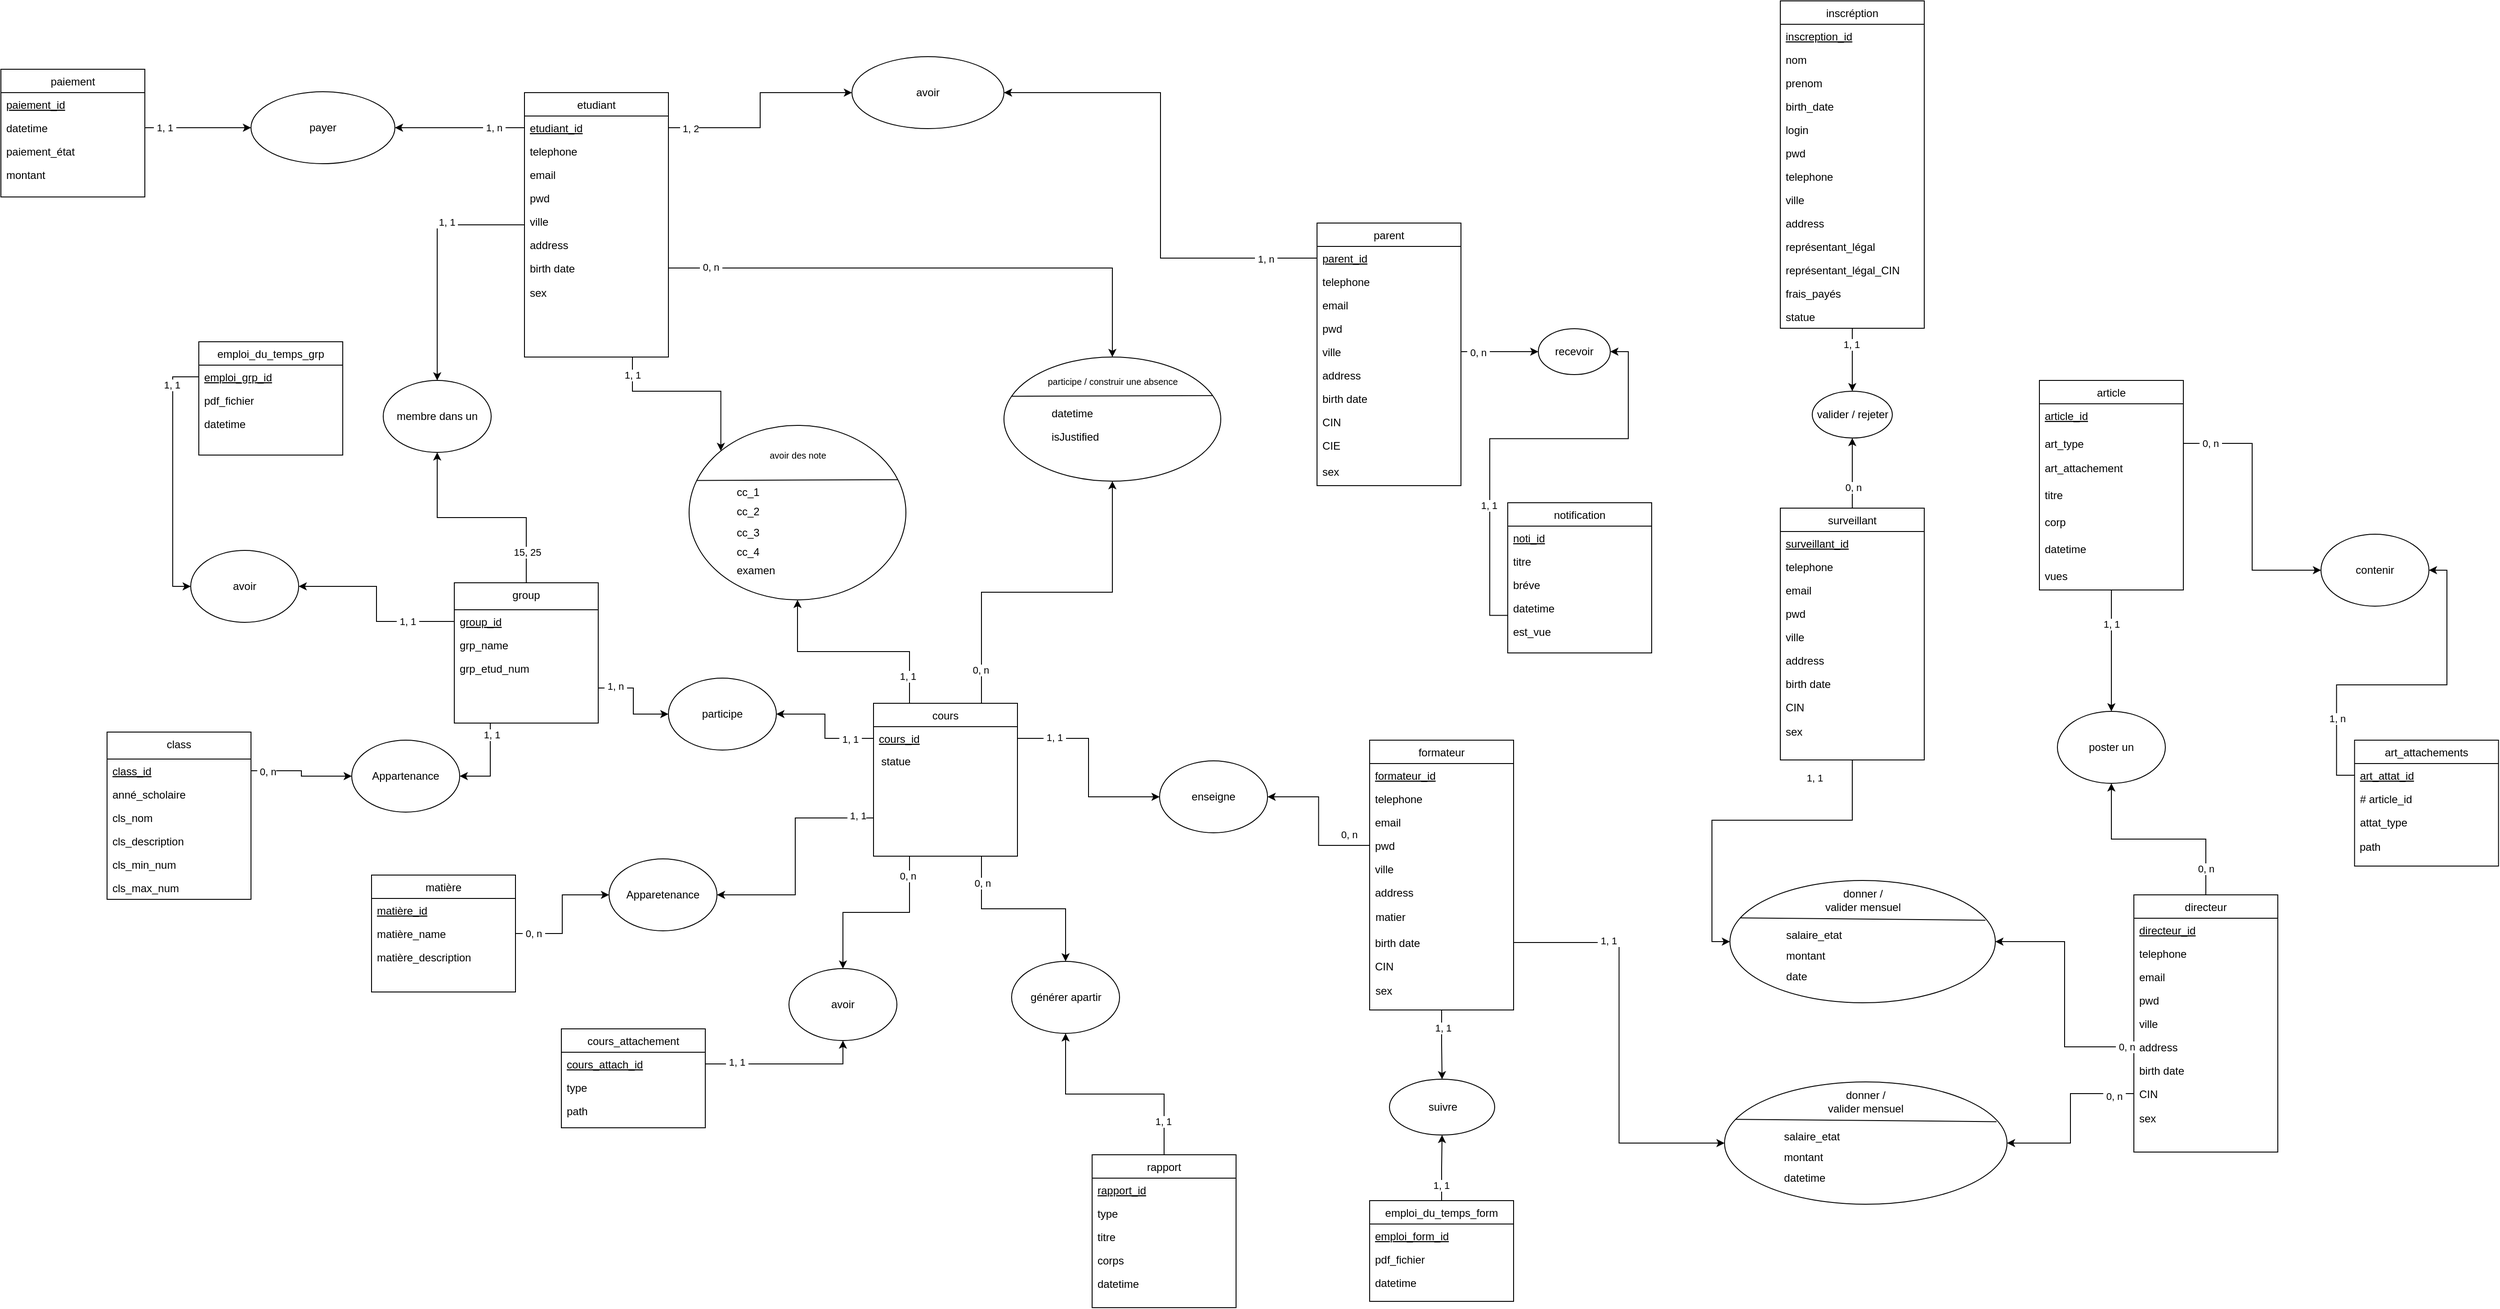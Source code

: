<mxfile version="22.1.11" type="device">
  <diagram id="C5RBs43oDa-KdzZeNtuy" name="Page-1">
    <mxGraphModel dx="3760" dy="1780" grid="0" gridSize="10" guides="1" tooltips="1" connect="1" arrows="1" fold="1" page="0" pageScale="1" pageWidth="827" pageHeight="1169" math="0" shadow="0">
      <root>
        <mxCell id="WIyWlLk6GJQsqaUBKTNV-0" />
        <mxCell id="WIyWlLk6GJQsqaUBKTNV-1" parent="WIyWlLk6GJQsqaUBKTNV-0" />
        <mxCell id="zkfFHV4jXpPFQw0GAbJ--13" value="matière" style="swimlane;fontStyle=0;align=center;verticalAlign=top;childLayout=stackLayout;horizontal=1;startSize=26;horizontalStack=0;resizeParent=1;resizeLast=0;collapsible=1;marginBottom=0;rounded=0;shadow=0;strokeWidth=1;" parent="WIyWlLk6GJQsqaUBKTNV-1" vertex="1">
          <mxGeometry x="-300" y="1120" width="160" height="130" as="geometry">
            <mxRectangle x="340" y="380" width="170" height="26" as="alternateBounds" />
          </mxGeometry>
        </mxCell>
        <mxCell id="XBf69BZ7p9uaizNMFQz8-39" value="matière_id" style="text;align=left;verticalAlign=top;spacingLeft=4;spacingRight=4;overflow=hidden;rotatable=0;points=[[0,0.5],[1,0.5]];portConstraint=eastwest;fontStyle=4" parent="zkfFHV4jXpPFQw0GAbJ--13" vertex="1">
          <mxGeometry y="26" width="160" height="26" as="geometry" />
        </mxCell>
        <mxCell id="XBf69BZ7p9uaizNMFQz8-40" value="matière_name" style="text;align=left;verticalAlign=top;spacingLeft=4;spacingRight=4;overflow=hidden;rotatable=0;points=[[0,0.5],[1,0.5]];portConstraint=eastwest;" parent="zkfFHV4jXpPFQw0GAbJ--13" vertex="1">
          <mxGeometry y="52" width="160" height="26" as="geometry" />
        </mxCell>
        <mxCell id="XBf69BZ7p9uaizNMFQz8-41" value="matière_description" style="text;align=left;verticalAlign=top;spacingLeft=4;spacingRight=4;overflow=hidden;rotatable=0;points=[[0,0.5],[1,0.5]];portConstraint=eastwest;" parent="zkfFHV4jXpPFQw0GAbJ--13" vertex="1">
          <mxGeometry y="78" width="160" height="26" as="geometry" />
        </mxCell>
        <mxCell id="xm55EBvcTNwQls5u_6oO-84" style="edgeStyle=orthogonalEdgeStyle;rounded=0;orthogonalLoop=1;jettySize=auto;html=1;exitX=0.5;exitY=0;exitDx=0;exitDy=0;entryX=0.5;entryY=1;entryDx=0;entryDy=0;" parent="WIyWlLk6GJQsqaUBKTNV-1" source="XBf69BZ7p9uaizNMFQz8-16" target="xm55EBvcTNwQls5u_6oO-83" edge="1">
          <mxGeometry relative="1" as="geometry" />
        </mxCell>
        <mxCell id="xm55EBvcTNwQls5u_6oO-86" value="&amp;nbsp;0, n&amp;nbsp;" style="edgeLabel;html=1;align=center;verticalAlign=middle;resizable=0;points=[];" parent="xm55EBvcTNwQls5u_6oO-84" vertex="1" connectable="0">
          <mxGeometry x="-0.323" y="2" relative="1" as="geometry">
            <mxPoint x="15" y="31" as="offset" />
          </mxGeometry>
        </mxCell>
        <mxCell id="XBf69BZ7p9uaizNMFQz8-16" value="directeur" style="swimlane;fontStyle=0;align=center;verticalAlign=top;childLayout=stackLayout;horizontal=1;startSize=26;horizontalStack=0;resizeParent=1;resizeLast=0;collapsible=1;marginBottom=0;rounded=0;shadow=0;strokeWidth=1;" parent="WIyWlLk6GJQsqaUBKTNV-1" vertex="1">
          <mxGeometry x="1659" y="1142" width="160" height="286" as="geometry">
            <mxRectangle x="550" y="140" width="160" height="26" as="alternateBounds" />
          </mxGeometry>
        </mxCell>
        <mxCell id="XBf69BZ7p9uaizNMFQz8-23" value="directeur_id" style="text;align=left;verticalAlign=top;spacingLeft=4;spacingRight=4;overflow=hidden;rotatable=0;points=[[0,0.5],[1,0.5]];portConstraint=eastwest;fontStyle=4" parent="XBf69BZ7p9uaizNMFQz8-16" vertex="1">
          <mxGeometry y="26" width="160" height="26" as="geometry" />
        </mxCell>
        <mxCell id="wBGo8kzSqpdPql5tkJwR-170" value="telephone" style="text;align=left;verticalAlign=top;spacingLeft=4;spacingRight=4;overflow=hidden;rotatable=0;points=[[0,0.5],[1,0.5]];portConstraint=eastwest;" parent="XBf69BZ7p9uaizNMFQz8-16" vertex="1">
          <mxGeometry y="52" width="160" height="26" as="geometry" />
        </mxCell>
        <mxCell id="wBGo8kzSqpdPql5tkJwR-169" value="email" style="text;align=left;verticalAlign=top;spacingLeft=4;spacingRight=4;overflow=hidden;rotatable=0;points=[[0,0.5],[1,0.5]];portConstraint=eastwest;" parent="XBf69BZ7p9uaizNMFQz8-16" vertex="1">
          <mxGeometry y="78" width="160" height="26" as="geometry" />
        </mxCell>
        <mxCell id="wBGo8kzSqpdPql5tkJwR-168" value="pwd" style="text;align=left;verticalAlign=top;spacingLeft=4;spacingRight=4;overflow=hidden;rotatable=0;points=[[0,0.5],[1,0.5]];portConstraint=eastwest;" parent="XBf69BZ7p9uaizNMFQz8-16" vertex="1">
          <mxGeometry y="104" width="160" height="26" as="geometry" />
        </mxCell>
        <mxCell id="wBGo8kzSqpdPql5tkJwR-171" value="ville" style="text;align=left;verticalAlign=top;spacingLeft=4;spacingRight=4;overflow=hidden;rotatable=0;points=[[0,0.5],[1,0.5]];portConstraint=eastwest;" parent="XBf69BZ7p9uaizNMFQz8-16" vertex="1">
          <mxGeometry y="130" width="160" height="26" as="geometry" />
        </mxCell>
        <mxCell id="XBf69BZ7p9uaizNMFQz8-26" value="address" style="text;align=left;verticalAlign=top;spacingLeft=4;spacingRight=4;overflow=hidden;rotatable=0;points=[[0,0.5],[1,0.5]];portConstraint=eastwest;rounded=0;shadow=0;html=0;" parent="XBf69BZ7p9uaizNMFQz8-16" vertex="1">
          <mxGeometry y="156" width="160" height="26" as="geometry" />
        </mxCell>
        <mxCell id="XBf69BZ7p9uaizNMFQz8-22" value="birth date" style="text;align=left;verticalAlign=top;spacingLeft=4;spacingRight=4;overflow=hidden;rotatable=0;points=[[0,0.5],[1,0.5]];portConstraint=eastwest;rounded=0;shadow=0;html=0;" parent="XBf69BZ7p9uaizNMFQz8-16" vertex="1">
          <mxGeometry y="182" width="160" height="26" as="geometry" />
        </mxCell>
        <mxCell id="wBGo8kzSqpdPql5tkJwR-172" value="CIN" style="text;align=left;verticalAlign=top;spacingLeft=4;spacingRight=4;overflow=hidden;rotatable=0;points=[[0,0.5],[1,0.5]];portConstraint=eastwest;rounded=0;shadow=0;html=0;" parent="XBf69BZ7p9uaizNMFQz8-16" vertex="1">
          <mxGeometry y="208" width="160" height="26" as="geometry" />
        </mxCell>
        <mxCell id="XBf69BZ7p9uaizNMFQz8-25" value="sex" style="text;html=1;align=left;verticalAlign=middle;resizable=0;points=[];autosize=1;strokeColor=none;fillColor=none;spacingLeft=4;" parent="XBf69BZ7p9uaizNMFQz8-16" vertex="1">
          <mxGeometry y="234" width="160" height="30" as="geometry" />
        </mxCell>
        <mxCell id="xm55EBvcTNwQls5u_6oO-127" value="" style="edgeStyle=orthogonalEdgeStyle;rounded=0;orthogonalLoop=1;jettySize=auto;html=1;" parent="WIyWlLk6GJQsqaUBKTNV-1" source="XBf69BZ7p9uaizNMFQz8-28" target="xm55EBvcTNwQls5u_6oO-126" edge="1">
          <mxGeometry relative="1" as="geometry" />
        </mxCell>
        <mxCell id="xm55EBvcTNwQls5u_6oO-130" value="&amp;nbsp;1, 1&amp;nbsp;" style="edgeLabel;html=1;align=center;verticalAlign=middle;resizable=0;points=[];" parent="xm55EBvcTNwQls5u_6oO-127" vertex="1" connectable="0">
          <mxGeometry x="-0.502" y="1" relative="1" as="geometry">
            <mxPoint as="offset" />
          </mxGeometry>
        </mxCell>
        <mxCell id="XBf69BZ7p9uaizNMFQz8-28" value="formateur" style="swimlane;fontStyle=0;align=center;verticalAlign=top;childLayout=stackLayout;horizontal=1;startSize=26;horizontalStack=0;resizeParent=1;resizeLast=0;collapsible=1;marginBottom=0;rounded=0;shadow=0;strokeWidth=1;" parent="WIyWlLk6GJQsqaUBKTNV-1" vertex="1">
          <mxGeometry x="809.5" y="970" width="160" height="300" as="geometry">
            <mxRectangle x="550" y="140" width="160" height="26" as="alternateBounds" />
          </mxGeometry>
        </mxCell>
        <mxCell id="XBf69BZ7p9uaizNMFQz8-29" value="formateur_id" style="text;align=left;verticalAlign=top;spacingLeft=4;spacingRight=4;overflow=hidden;rotatable=0;points=[[0,0.5],[1,0.5]];portConstraint=eastwest;fontStyle=4" parent="XBf69BZ7p9uaizNMFQz8-28" vertex="1">
          <mxGeometry y="26" width="160" height="26" as="geometry" />
        </mxCell>
        <mxCell id="XBf69BZ7p9uaizNMFQz8-30" value="telephone" style="text;align=left;verticalAlign=top;spacingLeft=4;spacingRight=4;overflow=hidden;rotatable=0;points=[[0,0.5],[1,0.5]];portConstraint=eastwest;" parent="XBf69BZ7p9uaizNMFQz8-28" vertex="1">
          <mxGeometry y="52" width="160" height="26" as="geometry" />
        </mxCell>
        <mxCell id="XBf69BZ7p9uaizNMFQz8-31" value="email   " style="text;align=left;verticalAlign=top;spacingLeft=4;spacingRight=4;overflow=hidden;rotatable=0;points=[[0,0.5],[1,0.5]];portConstraint=eastwest;rounded=0;shadow=0;html=0;" parent="XBf69BZ7p9uaizNMFQz8-28" vertex="1">
          <mxGeometry y="78" width="160" height="26" as="geometry" />
        </mxCell>
        <mxCell id="XBf69BZ7p9uaizNMFQz8-32" value="pwd" style="text;align=left;verticalAlign=top;spacingLeft=4;spacingRight=4;overflow=hidden;rotatable=0;points=[[0,0.5],[1,0.5]];portConstraint=eastwest;rounded=0;shadow=0;html=0;" parent="XBf69BZ7p9uaizNMFQz8-28" vertex="1">
          <mxGeometry y="104" width="160" height="26" as="geometry" />
        </mxCell>
        <mxCell id="XBf69BZ7p9uaizNMFQz8-33" value="ville" style="text;align=left;verticalAlign=top;spacingLeft=4;spacingRight=4;overflow=hidden;rotatable=0;points=[[0,0.5],[1,0.5]];portConstraint=eastwest;rounded=0;shadow=0;html=0;" parent="XBf69BZ7p9uaizNMFQz8-28" vertex="1">
          <mxGeometry y="130" width="160" height="26" as="geometry" />
        </mxCell>
        <mxCell id="XBf69BZ7p9uaizNMFQz8-34" value="address" style="text;align=left;verticalAlign=top;spacingLeft=4;spacingRight=4;overflow=hidden;rotatable=0;points=[[0,0.5],[1,0.5]];portConstraint=eastwest;rounded=0;shadow=0;html=0;" parent="XBf69BZ7p9uaizNMFQz8-28" vertex="1">
          <mxGeometry y="156" width="160" height="26" as="geometry" />
        </mxCell>
        <mxCell id="wBGo8kzSqpdPql5tkJwR-33" value="matier" style="text;html=1;align=left;verticalAlign=middle;resizable=0;points=[];autosize=1;strokeColor=none;fillColor=none;spacingLeft=4;" parent="XBf69BZ7p9uaizNMFQz8-28" vertex="1">
          <mxGeometry y="182" width="160" height="30" as="geometry" />
        </mxCell>
        <mxCell id="XBf69BZ7p9uaizNMFQz8-35" value="birth date" style="text;align=left;verticalAlign=top;spacingLeft=4;spacingRight=4;overflow=hidden;rotatable=0;points=[[0,0.5],[1,0.5]];portConstraint=eastwest;rounded=0;shadow=0;html=0;" parent="XBf69BZ7p9uaizNMFQz8-28" vertex="1">
          <mxGeometry y="212" width="160" height="26" as="geometry" />
        </mxCell>
        <mxCell id="XBf69BZ7p9uaizNMFQz8-36" value="CIN" style="text;align=left;verticalAlign=top;spacingLeft=4;spacingRight=4;overflow=hidden;rotatable=0;points=[[0,0.5],[1,0.5]];portConstraint=eastwest;" parent="XBf69BZ7p9uaizNMFQz8-28" vertex="1">
          <mxGeometry y="238" width="160" height="26" as="geometry" />
        </mxCell>
        <mxCell id="XBf69BZ7p9uaizNMFQz8-37" value="sex" style="text;html=1;align=left;verticalAlign=middle;resizable=0;points=[];autosize=1;strokeColor=none;fillColor=none;spacingLeft=4;" parent="XBf69BZ7p9uaizNMFQz8-28" vertex="1">
          <mxGeometry y="264" width="160" height="30" as="geometry" />
        </mxCell>
        <mxCell id="xm55EBvcTNwQls5u_6oO-22" style="edgeStyle=orthogonalEdgeStyle;rounded=0;orthogonalLoop=1;jettySize=auto;html=1;entryX=1;entryY=0.5;entryDx=0;entryDy=0;exitX=0;exitY=0.75;exitDx=0;exitDy=0;" parent="WIyWlLk6GJQsqaUBKTNV-1" source="XBf69BZ7p9uaizNMFQz8-42" target="xm55EBvcTNwQls5u_6oO-21" edge="1">
          <mxGeometry relative="1" as="geometry">
            <mxPoint x="154" y="979" as="sourcePoint" />
          </mxGeometry>
        </mxCell>
        <mxCell id="xm55EBvcTNwQls5u_6oO-25" value="&amp;nbsp;1, 1" style="edgeLabel;html=1;align=center;verticalAlign=middle;resizable=0;points=[];" parent="xm55EBvcTNwQls5u_6oO-22" vertex="1" connectable="0">
          <mxGeometry x="-0.722" relative="1" as="geometry">
            <mxPoint x="17" y="-3" as="offset" />
          </mxGeometry>
        </mxCell>
        <mxCell id="xm55EBvcTNwQls5u_6oO-59" style="edgeStyle=orthogonalEdgeStyle;rounded=0;orthogonalLoop=1;jettySize=auto;html=1;exitX=0.75;exitY=1;exitDx=0;exitDy=0;entryX=0.5;entryY=0;entryDx=0;entryDy=0;" parent="WIyWlLk6GJQsqaUBKTNV-1" source="XBf69BZ7p9uaizNMFQz8-42" target="xm55EBvcTNwQls5u_6oO-58" edge="1">
          <mxGeometry relative="1" as="geometry" />
        </mxCell>
        <mxCell id="xm55EBvcTNwQls5u_6oO-61" value="&amp;nbsp;0, n&amp;nbsp;" style="edgeLabel;html=1;align=center;verticalAlign=middle;resizable=0;points=[];" parent="xm55EBvcTNwQls5u_6oO-59" vertex="1" connectable="0">
          <mxGeometry x="-0.715" y="1" relative="1" as="geometry">
            <mxPoint as="offset" />
          </mxGeometry>
        </mxCell>
        <mxCell id="xm55EBvcTNwQls5u_6oO-63" style="edgeStyle=orthogonalEdgeStyle;rounded=0;orthogonalLoop=1;jettySize=auto;html=1;exitX=0.75;exitY=0;exitDx=0;exitDy=0;entryX=0.5;entryY=1;entryDx=0;entryDy=0;" parent="WIyWlLk6GJQsqaUBKTNV-1" source="XBf69BZ7p9uaizNMFQz8-42" target="xm55EBvcTNwQls5u_6oO-35" edge="1">
          <mxGeometry relative="1" as="geometry" />
        </mxCell>
        <mxCell id="xm55EBvcTNwQls5u_6oO-65" value="&amp;nbsp;0, n&amp;nbsp;" style="edgeLabel;html=1;align=center;verticalAlign=middle;resizable=0;points=[];" parent="xm55EBvcTNwQls5u_6oO-63" vertex="1" connectable="0">
          <mxGeometry x="-0.808" y="1" relative="1" as="geometry">
            <mxPoint as="offset" />
          </mxGeometry>
        </mxCell>
        <mxCell id="xm55EBvcTNwQls5u_6oO-162" style="edgeStyle=orthogonalEdgeStyle;rounded=0;orthogonalLoop=1;jettySize=auto;html=1;exitX=0.25;exitY=0;exitDx=0;exitDy=0;entryX=0.5;entryY=1;entryDx=0;entryDy=0;" parent="WIyWlLk6GJQsqaUBKTNV-1" source="XBf69BZ7p9uaizNMFQz8-42" target="xm55EBvcTNwQls5u_6oO-157" edge="1">
          <mxGeometry relative="1" as="geometry" />
        </mxCell>
        <mxCell id="xm55EBvcTNwQls5u_6oO-169" value="&amp;nbsp;1, 1&amp;nbsp;" style="edgeLabel;html=1;align=center;verticalAlign=middle;resizable=0;points=[];" parent="xm55EBvcTNwQls5u_6oO-162" vertex="1" connectable="0">
          <mxGeometry x="-0.747" y="2" relative="1" as="geometry">
            <mxPoint as="offset" />
          </mxGeometry>
        </mxCell>
        <mxCell id="XBf69BZ7p9uaizNMFQz8-42" value="cours" style="swimlane;fontStyle=0;align=center;verticalAlign=top;childLayout=stackLayout;horizontal=1;startSize=26;horizontalStack=0;resizeParent=1;resizeLast=0;collapsible=1;marginBottom=0;rounded=0;shadow=0;strokeWidth=1;" parent="WIyWlLk6GJQsqaUBKTNV-1" vertex="1">
          <mxGeometry x="258" y="929" width="160" height="170" as="geometry">
            <mxRectangle x="340" y="380" width="170" height="26" as="alternateBounds" />
          </mxGeometry>
        </mxCell>
        <mxCell id="XBf69BZ7p9uaizNMFQz8-43" value="cours_id" style="text;align=left;verticalAlign=top;spacingLeft=4;spacingRight=4;overflow=hidden;rotatable=0;points=[[0,0.5],[1,0.5]];portConstraint=eastwest;fontStyle=4" parent="XBf69BZ7p9uaizNMFQz8-42" vertex="1">
          <mxGeometry y="26" width="160" height="26" as="geometry" />
        </mxCell>
        <mxCell id="xm55EBvcTNwQls5u_6oO-67" value="&amp;nbsp; statue" style="text;html=1;align=left;verticalAlign=middle;resizable=0;points=[];autosize=1;strokeColor=none;fillColor=none;" parent="XBf69BZ7p9uaizNMFQz8-42" vertex="1">
          <mxGeometry y="52" width="160" height="26" as="geometry" />
        </mxCell>
        <mxCell id="xm55EBvcTNwQls5u_6oO-13" value="" style="edgeStyle=orthogonalEdgeStyle;rounded=0;orthogonalLoop=1;jettySize=auto;html=1;" parent="WIyWlLk6GJQsqaUBKTNV-1" source="XBf69BZ7p9uaizNMFQz8-49" target="xm55EBvcTNwQls5u_6oO-12" edge="1">
          <mxGeometry relative="1" as="geometry" />
        </mxCell>
        <mxCell id="xm55EBvcTNwQls5u_6oO-69" value="&amp;nbsp; 1, 1&amp;nbsp;" style="edgeLabel;html=1;align=center;verticalAlign=middle;resizable=0;points=[];" parent="xm55EBvcTNwQls5u_6oO-13" vertex="1" connectable="0">
          <mxGeometry x="-0.347" y="-3" relative="1" as="geometry">
            <mxPoint as="offset" />
          </mxGeometry>
        </mxCell>
        <mxCell id="xm55EBvcTNwQls5u_6oO-163" style="edgeStyle=orthogonalEdgeStyle;rounded=0;orthogonalLoop=1;jettySize=auto;html=1;exitX=0.75;exitY=1;exitDx=0;exitDy=0;entryX=0;entryY=0;entryDx=0;entryDy=0;" parent="WIyWlLk6GJQsqaUBKTNV-1" source="XBf69BZ7p9uaizNMFQz8-49" target="xm55EBvcTNwQls5u_6oO-157" edge="1">
          <mxGeometry relative="1" as="geometry" />
        </mxCell>
        <mxCell id="xm55EBvcTNwQls5u_6oO-170" value="1, 1" style="edgeLabel;html=1;align=center;verticalAlign=middle;resizable=0;points=[];" parent="xm55EBvcTNwQls5u_6oO-163" vertex="1" connectable="0">
          <mxGeometry x="-0.806" relative="1" as="geometry">
            <mxPoint as="offset" />
          </mxGeometry>
        </mxCell>
        <mxCell id="XBf69BZ7p9uaizNMFQz8-49" value="etudiant" style="swimlane;fontStyle=0;align=center;verticalAlign=top;childLayout=stackLayout;horizontal=1;startSize=26;horizontalStack=0;resizeParent=1;resizeLast=0;collapsible=1;marginBottom=0;rounded=0;shadow=0;strokeWidth=1;" parent="WIyWlLk6GJQsqaUBKTNV-1" vertex="1">
          <mxGeometry x="-130" y="250" width="160" height="294" as="geometry">
            <mxRectangle x="550" y="140" width="160" height="26" as="alternateBounds" />
          </mxGeometry>
        </mxCell>
        <mxCell id="XBf69BZ7p9uaizNMFQz8-50" value="etudiant_id" style="text;align=left;verticalAlign=top;spacingLeft=4;spacingRight=4;overflow=hidden;rotatable=0;points=[[0,0.5],[1,0.5]];portConstraint=eastwest;fontStyle=4" parent="XBf69BZ7p9uaizNMFQz8-49" vertex="1">
          <mxGeometry y="26" width="160" height="26" as="geometry" />
        </mxCell>
        <mxCell id="XBf69BZ7p9uaizNMFQz8-51" value="telephone" style="text;align=left;verticalAlign=top;spacingLeft=4;spacingRight=4;overflow=hidden;rotatable=0;points=[[0,0.5],[1,0.5]];portConstraint=eastwest;" parent="XBf69BZ7p9uaizNMFQz8-49" vertex="1">
          <mxGeometry y="52" width="160" height="26" as="geometry" />
        </mxCell>
        <mxCell id="XBf69BZ7p9uaizNMFQz8-52" value="email   " style="text;align=left;verticalAlign=top;spacingLeft=4;spacingRight=4;overflow=hidden;rotatable=0;points=[[0,0.5],[1,0.5]];portConstraint=eastwest;rounded=0;shadow=0;html=0;" parent="XBf69BZ7p9uaizNMFQz8-49" vertex="1">
          <mxGeometry y="78" width="160" height="26" as="geometry" />
        </mxCell>
        <mxCell id="XBf69BZ7p9uaizNMFQz8-53" value="pwd" style="text;align=left;verticalAlign=top;spacingLeft=4;spacingRight=4;overflow=hidden;rotatable=0;points=[[0,0.5],[1,0.5]];portConstraint=eastwest;rounded=0;shadow=0;html=0;" parent="XBf69BZ7p9uaizNMFQz8-49" vertex="1">
          <mxGeometry y="104" width="160" height="26" as="geometry" />
        </mxCell>
        <mxCell id="XBf69BZ7p9uaizNMFQz8-54" value="ville" style="text;align=left;verticalAlign=top;spacingLeft=4;spacingRight=4;overflow=hidden;rotatable=0;points=[[0,0.5],[1,0.5]];portConstraint=eastwest;rounded=0;shadow=0;html=0;" parent="XBf69BZ7p9uaizNMFQz8-49" vertex="1">
          <mxGeometry y="130" width="160" height="26" as="geometry" />
        </mxCell>
        <mxCell id="XBf69BZ7p9uaizNMFQz8-55" value="address" style="text;align=left;verticalAlign=top;spacingLeft=4;spacingRight=4;overflow=hidden;rotatable=0;points=[[0,0.5],[1,0.5]];portConstraint=eastwest;rounded=0;shadow=0;html=0;" parent="XBf69BZ7p9uaizNMFQz8-49" vertex="1">
          <mxGeometry y="156" width="160" height="26" as="geometry" />
        </mxCell>
        <mxCell id="XBf69BZ7p9uaizNMFQz8-56" value="birth date" style="text;align=left;verticalAlign=top;spacingLeft=4;spacingRight=4;overflow=hidden;rotatable=0;points=[[0,0.5],[1,0.5]];portConstraint=eastwest;rounded=0;shadow=0;html=0;" parent="XBf69BZ7p9uaizNMFQz8-49" vertex="1">
          <mxGeometry y="182" width="160" height="26" as="geometry" />
        </mxCell>
        <mxCell id="wBGo8kzSqpdPql5tkJwR-19" value="sex" style="text;html=1;align=left;verticalAlign=middle;resizable=0;points=[];autosize=1;strokeColor=none;fillColor=none;spacingLeft=4;" parent="XBf69BZ7p9uaizNMFQz8-49" vertex="1">
          <mxGeometry y="208" width="160" height="30" as="geometry" />
        </mxCell>
        <mxCell id="XBf69BZ7p9uaizNMFQz8-66" value="cours_attachement" style="swimlane;fontStyle=0;align=center;verticalAlign=top;childLayout=stackLayout;horizontal=1;startSize=26;horizontalStack=0;resizeParent=1;resizeLast=0;collapsible=1;marginBottom=0;rounded=0;shadow=0;strokeWidth=1;" parent="WIyWlLk6GJQsqaUBKTNV-1" vertex="1">
          <mxGeometry x="-89" y="1291" width="160" height="110" as="geometry">
            <mxRectangle x="110" y="1320" width="170" height="26" as="alternateBounds" />
          </mxGeometry>
        </mxCell>
        <mxCell id="XBf69BZ7p9uaizNMFQz8-67" value="cours_attach_id" style="text;align=left;verticalAlign=top;spacingLeft=4;spacingRight=4;overflow=hidden;rotatable=0;points=[[0,0.5],[1,0.5]];portConstraint=eastwest;fontStyle=4" parent="XBf69BZ7p9uaizNMFQz8-66" vertex="1">
          <mxGeometry y="26" width="160" height="26" as="geometry" />
        </mxCell>
        <mxCell id="XBf69BZ7p9uaizNMFQz8-71" value="type" style="text;align=left;verticalAlign=top;spacingLeft=4;spacingRight=4;overflow=hidden;rotatable=0;points=[[0,0.5],[1,0.5]];portConstraint=eastwest;" parent="XBf69BZ7p9uaizNMFQz8-66" vertex="1">
          <mxGeometry y="52" width="160" height="26" as="geometry" />
        </mxCell>
        <mxCell id="XBf69BZ7p9uaizNMFQz8-70" value="path" style="text;align=left;verticalAlign=top;spacingLeft=4;spacingRight=4;overflow=hidden;rotatable=0;points=[[0,0.5],[1,0.5]];portConstraint=eastwest;" parent="XBf69BZ7p9uaizNMFQz8-66" vertex="1">
          <mxGeometry y="78" width="160" height="26" as="geometry" />
        </mxCell>
        <mxCell id="xm55EBvcTNwQls5u_6oO-14" value="" style="edgeStyle=orthogonalEdgeStyle;rounded=0;orthogonalLoop=1;jettySize=auto;html=1;" parent="WIyWlLk6GJQsqaUBKTNV-1" source="XBf69BZ7p9uaizNMFQz8-72" target="xm55EBvcTNwQls5u_6oO-12" edge="1">
          <mxGeometry relative="1" as="geometry" />
        </mxCell>
        <mxCell id="xm55EBvcTNwQls5u_6oO-70" value="&amp;nbsp;15, 25&amp;nbsp;" style="edgeLabel;html=1;align=center;verticalAlign=middle;resizable=0;points=[];" parent="xm55EBvcTNwQls5u_6oO-14" vertex="1" connectable="0">
          <mxGeometry x="-0.716" y="-1" relative="1" as="geometry">
            <mxPoint as="offset" />
          </mxGeometry>
        </mxCell>
        <mxCell id="xm55EBvcTNwQls5u_6oO-18" style="edgeStyle=orthogonalEdgeStyle;rounded=0;orthogonalLoop=1;jettySize=auto;html=1;exitX=0.25;exitY=1;exitDx=0;exitDy=0;entryX=1;entryY=0.5;entryDx=0;entryDy=0;" parent="WIyWlLk6GJQsqaUBKTNV-1" source="XBf69BZ7p9uaizNMFQz8-72" target="xm55EBvcTNwQls5u_6oO-15" edge="1">
          <mxGeometry relative="1" as="geometry" />
        </mxCell>
        <mxCell id="xm55EBvcTNwQls5u_6oO-19" value="&amp;nbsp;1, 1" style="edgeLabel;html=1;align=center;verticalAlign=middle;resizable=0;points=[];" parent="xm55EBvcTNwQls5u_6oO-18" vertex="1" connectable="0">
          <mxGeometry x="-0.722" relative="1" as="geometry">
            <mxPoint as="offset" />
          </mxGeometry>
        </mxCell>
        <mxCell id="xm55EBvcTNwQls5u_6oO-33" style="edgeStyle=orthogonalEdgeStyle;rounded=0;orthogonalLoop=1;jettySize=auto;html=1;exitX=1;exitY=0.75;exitDx=0;exitDy=0;" parent="WIyWlLk6GJQsqaUBKTNV-1" source="XBf69BZ7p9uaizNMFQz8-72" target="xm55EBvcTNwQls5u_6oO-31" edge="1">
          <mxGeometry relative="1" as="geometry" />
        </mxCell>
        <mxCell id="xm55EBvcTNwQls5u_6oO-46" value="&amp;nbsp;1, n&amp;nbsp;" style="edgeLabel;html=1;align=center;verticalAlign=middle;resizable=0;points=[];" parent="xm55EBvcTNwQls5u_6oO-33" vertex="1" connectable="0">
          <mxGeometry x="-0.647" y="2" relative="1" as="geometry">
            <mxPoint as="offset" />
          </mxGeometry>
        </mxCell>
        <mxCell id="XBf69BZ7p9uaizNMFQz8-72" value="group" style="swimlane;fontStyle=0;align=center;verticalAlign=top;childLayout=stackLayout;horizontal=1;startSize=30;horizontalStack=0;resizeParent=1;resizeLast=0;collapsible=1;marginBottom=0;rounded=0;shadow=0;strokeWidth=1;" parent="WIyWlLk6GJQsqaUBKTNV-1" vertex="1">
          <mxGeometry x="-208" y="795" width="160" height="156" as="geometry">
            <mxRectangle x="340" y="380" width="170" height="26" as="alternateBounds" />
          </mxGeometry>
        </mxCell>
        <mxCell id="XBf69BZ7p9uaizNMFQz8-73" value="group_id" style="text;align=left;verticalAlign=top;spacingLeft=4;spacingRight=4;overflow=hidden;rotatable=0;points=[[0,0.5],[1,0.5]];portConstraint=eastwest;fontStyle=4" parent="XBf69BZ7p9uaizNMFQz8-72" vertex="1">
          <mxGeometry y="30" width="160" height="26" as="geometry" />
        </mxCell>
        <mxCell id="XBf69BZ7p9uaizNMFQz8-74" value="grp_name" style="text;align=left;verticalAlign=top;spacingLeft=4;spacingRight=4;overflow=hidden;rotatable=0;points=[[0,0.5],[1,0.5]];portConstraint=eastwest;" parent="XBf69BZ7p9uaizNMFQz8-72" vertex="1">
          <mxGeometry y="56" width="160" height="26" as="geometry" />
        </mxCell>
        <mxCell id="XBf69BZ7p9uaizNMFQz8-75" value="grp_etud_num" style="text;align=left;verticalAlign=top;spacingLeft=4;spacingRight=4;overflow=hidden;rotatable=0;points=[[0,0.5],[1,0.5]];portConstraint=eastwest;" parent="XBf69BZ7p9uaizNMFQz8-72" vertex="1">
          <mxGeometry y="82" width="160" height="26" as="geometry" />
        </mxCell>
        <mxCell id="wBGo8kzSqpdPql5tkJwR-6" style="edgeStyle=orthogonalEdgeStyle;rounded=0;orthogonalLoop=1;jettySize=auto;html=1;entryX=0.5;entryY=0;entryDx=0;entryDy=0;exitX=1;exitY=0.5;exitDx=0;exitDy=0;" parent="WIyWlLk6GJQsqaUBKTNV-1" source="XBf69BZ7p9uaizNMFQz8-56" target="xm55EBvcTNwQls5u_6oO-35" edge="1">
          <mxGeometry relative="1" as="geometry">
            <mxPoint x="50" y="508" as="sourcePoint" />
            <mxPoint x="263" y="535" as="targetPoint" />
          </mxGeometry>
        </mxCell>
        <mxCell id="wBGo8kzSqpdPql5tkJwR-81" value="&amp;nbsp;0, n&amp;nbsp;" style="edgeLabel;html=1;align=center;verticalAlign=middle;resizable=0;points=[];" parent="wBGo8kzSqpdPql5tkJwR-6" vertex="1" connectable="0">
          <mxGeometry x="-0.841" y="1" relative="1" as="geometry">
            <mxPoint as="offset" />
          </mxGeometry>
        </mxCell>
        <mxCell id="wBGo8kzSqpdPql5tkJwR-8" value="parent" style="swimlane;fontStyle=0;align=center;verticalAlign=top;childLayout=stackLayout;horizontal=1;startSize=26;horizontalStack=0;resizeParent=1;resizeLast=0;collapsible=1;marginBottom=0;rounded=0;shadow=0;strokeWidth=1;" parent="WIyWlLk6GJQsqaUBKTNV-1" vertex="1">
          <mxGeometry x="751" y="395" width="160" height="292" as="geometry">
            <mxRectangle x="550" y="140" width="160" height="26" as="alternateBounds" />
          </mxGeometry>
        </mxCell>
        <mxCell id="wBGo8kzSqpdPql5tkJwR-9" value="parent_id" style="text;align=left;verticalAlign=top;spacingLeft=4;spacingRight=4;overflow=hidden;rotatable=0;points=[[0,0.5],[1,0.5]];portConstraint=eastwest;fontStyle=4" parent="wBGo8kzSqpdPql5tkJwR-8" vertex="1">
          <mxGeometry y="26" width="160" height="26" as="geometry" />
        </mxCell>
        <mxCell id="wBGo8kzSqpdPql5tkJwR-10" value="telephone" style="text;align=left;verticalAlign=top;spacingLeft=4;spacingRight=4;overflow=hidden;rotatable=0;points=[[0,0.5],[1,0.5]];portConstraint=eastwest;" parent="wBGo8kzSqpdPql5tkJwR-8" vertex="1">
          <mxGeometry y="52" width="160" height="26" as="geometry" />
        </mxCell>
        <mxCell id="wBGo8kzSqpdPql5tkJwR-11" value="email   " style="text;align=left;verticalAlign=top;spacingLeft=4;spacingRight=4;overflow=hidden;rotatable=0;points=[[0,0.5],[1,0.5]];portConstraint=eastwest;rounded=0;shadow=0;html=0;" parent="wBGo8kzSqpdPql5tkJwR-8" vertex="1">
          <mxGeometry y="78" width="160" height="26" as="geometry" />
        </mxCell>
        <mxCell id="wBGo8kzSqpdPql5tkJwR-12" value="pwd" style="text;align=left;verticalAlign=top;spacingLeft=4;spacingRight=4;overflow=hidden;rotatable=0;points=[[0,0.5],[1,0.5]];portConstraint=eastwest;rounded=0;shadow=0;html=0;" parent="wBGo8kzSqpdPql5tkJwR-8" vertex="1">
          <mxGeometry y="104" width="160" height="26" as="geometry" />
        </mxCell>
        <mxCell id="wBGo8kzSqpdPql5tkJwR-13" value="ville" style="text;align=left;verticalAlign=top;spacingLeft=4;spacingRight=4;overflow=hidden;rotatable=0;points=[[0,0.5],[1,0.5]];portConstraint=eastwest;rounded=0;shadow=0;html=0;" parent="wBGo8kzSqpdPql5tkJwR-8" vertex="1">
          <mxGeometry y="130" width="160" height="26" as="geometry" />
        </mxCell>
        <mxCell id="wBGo8kzSqpdPql5tkJwR-14" value="address" style="text;align=left;verticalAlign=top;spacingLeft=4;spacingRight=4;overflow=hidden;rotatable=0;points=[[0,0.5],[1,0.5]];portConstraint=eastwest;rounded=0;shadow=0;html=0;" parent="wBGo8kzSqpdPql5tkJwR-8" vertex="1">
          <mxGeometry y="156" width="160" height="26" as="geometry" />
        </mxCell>
        <mxCell id="wBGo8kzSqpdPql5tkJwR-15" value="birth date" style="text;align=left;verticalAlign=top;spacingLeft=4;spacingRight=4;overflow=hidden;rotatable=0;points=[[0,0.5],[1,0.5]];portConstraint=eastwest;rounded=0;shadow=0;html=0;" parent="wBGo8kzSqpdPql5tkJwR-8" vertex="1">
          <mxGeometry y="182" width="160" height="26" as="geometry" />
        </mxCell>
        <mxCell id="wBGo8kzSqpdPql5tkJwR-16" value="CIN" style="text;align=left;verticalAlign=top;spacingLeft=4;spacingRight=4;overflow=hidden;rotatable=0;points=[[0,0.5],[1,0.5]];portConstraint=eastwest;" parent="wBGo8kzSqpdPql5tkJwR-8" vertex="1">
          <mxGeometry y="208" width="160" height="26" as="geometry" />
        </mxCell>
        <mxCell id="wBGo8kzSqpdPql5tkJwR-17" value="CIE" style="text;align=left;verticalAlign=top;spacingLeft=4;spacingRight=4;overflow=hidden;rotatable=0;points=[[0,0.5],[1,0.5]];portConstraint=eastwest;" parent="wBGo8kzSqpdPql5tkJwR-8" vertex="1">
          <mxGeometry y="234" width="160" height="28" as="geometry" />
        </mxCell>
        <mxCell id="wBGo8kzSqpdPql5tkJwR-18" value="sex" style="text;html=1;align=left;verticalAlign=middle;resizable=0;points=[];autosize=1;strokeColor=none;fillColor=none;spacingLeft=4;" parent="wBGo8kzSqpdPql5tkJwR-8" vertex="1">
          <mxGeometry y="262" width="160" height="30" as="geometry" />
        </mxCell>
        <mxCell id="xm55EBvcTNwQls5u_6oO-96" style="edgeStyle=orthogonalEdgeStyle;rounded=0;orthogonalLoop=1;jettySize=auto;html=1;exitX=0.5;exitY=1;exitDx=0;exitDy=0;entryX=0;entryY=0.5;entryDx=0;entryDy=0;" parent="WIyWlLk6GJQsqaUBKTNV-1" source="wBGo8kzSqpdPql5tkJwR-22" target="xm55EBvcTNwQls5u_6oO-93" edge="1">
          <mxGeometry relative="1" as="geometry">
            <mxPoint x="1343" y="1155" as="targetPoint" />
          </mxGeometry>
        </mxCell>
        <mxCell id="xm55EBvcTNwQls5u_6oO-104" value="&amp;nbsp;1, 1&amp;nbsp;" style="edgeLabel;html=1;align=center;verticalAlign=middle;resizable=0;points=[];" parent="xm55EBvcTNwQls5u_6oO-96" vertex="1" connectable="0">
          <mxGeometry x="-0.418" y="-1" relative="1" as="geometry">
            <mxPoint x="1" y="-46" as="offset" />
          </mxGeometry>
        </mxCell>
        <mxCell id="xm55EBvcTNwQls5u_6oO-143" style="edgeStyle=orthogonalEdgeStyle;rounded=0;orthogonalLoop=1;jettySize=auto;html=1;exitX=0.5;exitY=0;exitDx=0;exitDy=0;entryX=0.5;entryY=1;entryDx=0;entryDy=0;" parent="WIyWlLk6GJQsqaUBKTNV-1" source="wBGo8kzSqpdPql5tkJwR-22" target="xm55EBvcTNwQls5u_6oO-141" edge="1">
          <mxGeometry relative="1" as="geometry" />
        </mxCell>
        <mxCell id="xm55EBvcTNwQls5u_6oO-144" value="&amp;nbsp;0, n&amp;nbsp;" style="edgeLabel;html=1;align=center;verticalAlign=middle;resizable=0;points=[];" parent="xm55EBvcTNwQls5u_6oO-143" vertex="1" connectable="0">
          <mxGeometry x="-0.406" y="-1" relative="1" as="geometry">
            <mxPoint as="offset" />
          </mxGeometry>
        </mxCell>
        <mxCell id="wBGo8kzSqpdPql5tkJwR-22" value="surveillant" style="swimlane;fontStyle=0;align=center;verticalAlign=top;childLayout=stackLayout;horizontal=1;startSize=26;horizontalStack=0;resizeParent=1;resizeLast=0;collapsible=1;marginBottom=0;rounded=0;shadow=0;strokeWidth=1;" parent="WIyWlLk6GJQsqaUBKTNV-1" vertex="1">
          <mxGeometry x="1266" y="712" width="160" height="280" as="geometry">
            <mxRectangle x="550" y="140" width="160" height="26" as="alternateBounds" />
          </mxGeometry>
        </mxCell>
        <mxCell id="wBGo8kzSqpdPql5tkJwR-23" value="surveillant_id" style="text;align=left;verticalAlign=top;spacingLeft=4;spacingRight=4;overflow=hidden;rotatable=0;points=[[0,0.5],[1,0.5]];portConstraint=eastwest;fontStyle=4" parent="wBGo8kzSqpdPql5tkJwR-22" vertex="1">
          <mxGeometry y="26" width="160" height="26" as="geometry" />
        </mxCell>
        <mxCell id="wBGo8kzSqpdPql5tkJwR-24" value="telephone" style="text;align=left;verticalAlign=top;spacingLeft=4;spacingRight=4;overflow=hidden;rotatable=0;points=[[0,0.5],[1,0.5]];portConstraint=eastwest;" parent="wBGo8kzSqpdPql5tkJwR-22" vertex="1">
          <mxGeometry y="52" width="160" height="26" as="geometry" />
        </mxCell>
        <mxCell id="wBGo8kzSqpdPql5tkJwR-25" value="email   " style="text;align=left;verticalAlign=top;spacingLeft=4;spacingRight=4;overflow=hidden;rotatable=0;points=[[0,0.5],[1,0.5]];portConstraint=eastwest;rounded=0;shadow=0;html=0;" parent="wBGo8kzSqpdPql5tkJwR-22" vertex="1">
          <mxGeometry y="78" width="160" height="26" as="geometry" />
        </mxCell>
        <mxCell id="wBGo8kzSqpdPql5tkJwR-26" value="pwd" style="text;align=left;verticalAlign=top;spacingLeft=4;spacingRight=4;overflow=hidden;rotatable=0;points=[[0,0.5],[1,0.5]];portConstraint=eastwest;rounded=0;shadow=0;html=0;" parent="wBGo8kzSqpdPql5tkJwR-22" vertex="1">
          <mxGeometry y="104" width="160" height="26" as="geometry" />
        </mxCell>
        <mxCell id="wBGo8kzSqpdPql5tkJwR-27" value="ville" style="text;align=left;verticalAlign=top;spacingLeft=4;spacingRight=4;overflow=hidden;rotatable=0;points=[[0,0.5],[1,0.5]];portConstraint=eastwest;rounded=0;shadow=0;html=0;" parent="wBGo8kzSqpdPql5tkJwR-22" vertex="1">
          <mxGeometry y="130" width="160" height="26" as="geometry" />
        </mxCell>
        <mxCell id="wBGo8kzSqpdPql5tkJwR-28" value="address" style="text;align=left;verticalAlign=top;spacingLeft=4;spacingRight=4;overflow=hidden;rotatable=0;points=[[0,0.5],[1,0.5]];portConstraint=eastwest;rounded=0;shadow=0;html=0;" parent="wBGo8kzSqpdPql5tkJwR-22" vertex="1">
          <mxGeometry y="156" width="160" height="26" as="geometry" />
        </mxCell>
        <mxCell id="wBGo8kzSqpdPql5tkJwR-29" value="birth date" style="text;align=left;verticalAlign=top;spacingLeft=4;spacingRight=4;overflow=hidden;rotatable=0;points=[[0,0.5],[1,0.5]];portConstraint=eastwest;rounded=0;shadow=0;html=0;" parent="wBGo8kzSqpdPql5tkJwR-22" vertex="1">
          <mxGeometry y="182" width="160" height="26" as="geometry" />
        </mxCell>
        <mxCell id="wBGo8kzSqpdPql5tkJwR-30" value="CIN" style="text;align=left;verticalAlign=top;spacingLeft=4;spacingRight=4;overflow=hidden;rotatable=0;points=[[0,0.5],[1,0.5]];portConstraint=eastwest;" parent="wBGo8kzSqpdPql5tkJwR-22" vertex="1">
          <mxGeometry y="208" width="160" height="26" as="geometry" />
        </mxCell>
        <mxCell id="wBGo8kzSqpdPql5tkJwR-32" value="sex" style="text;html=1;align=left;verticalAlign=middle;resizable=0;points=[];autosize=1;strokeColor=none;fillColor=none;spacingLeft=4;" parent="wBGo8kzSqpdPql5tkJwR-22" vertex="1">
          <mxGeometry y="234" width="160" height="30" as="geometry" />
        </mxCell>
        <mxCell id="wBGo8kzSqpdPql5tkJwR-34" value="class" style="swimlane;fontStyle=0;align=center;verticalAlign=top;childLayout=stackLayout;horizontal=1;startSize=30;horizontalStack=0;resizeParent=1;resizeLast=0;collapsible=1;marginBottom=0;rounded=0;shadow=0;strokeWidth=1;" parent="WIyWlLk6GJQsqaUBKTNV-1" vertex="1">
          <mxGeometry x="-594" y="961" width="160" height="186" as="geometry">
            <mxRectangle x="340" y="380" width="170" height="26" as="alternateBounds" />
          </mxGeometry>
        </mxCell>
        <mxCell id="wBGo8kzSqpdPql5tkJwR-35" value="class_id" style="text;align=left;verticalAlign=top;spacingLeft=4;spacingRight=4;overflow=hidden;rotatable=0;points=[[0,0.5],[1,0.5]];portConstraint=eastwest;fontStyle=4" parent="wBGo8kzSqpdPql5tkJwR-34" vertex="1">
          <mxGeometry y="30" width="160" height="26" as="geometry" />
        </mxCell>
        <mxCell id="wBGo8kzSqpdPql5tkJwR-36" value="anné_scholaire" style="text;align=left;verticalAlign=top;spacingLeft=4;spacingRight=4;overflow=hidden;rotatable=0;points=[[0,0.5],[1,0.5]];portConstraint=eastwest;" parent="wBGo8kzSqpdPql5tkJwR-34" vertex="1">
          <mxGeometry y="56" width="160" height="26" as="geometry" />
        </mxCell>
        <mxCell id="wBGo8kzSqpdPql5tkJwR-37" value="cls_nom" style="text;align=left;verticalAlign=top;spacingLeft=4;spacingRight=4;overflow=hidden;rotatable=0;points=[[0,0.5],[1,0.5]];portConstraint=eastwest;" parent="wBGo8kzSqpdPql5tkJwR-34" vertex="1">
          <mxGeometry y="82" width="160" height="26" as="geometry" />
        </mxCell>
        <mxCell id="6ldBS-ZYOd6iybigB_05-0" value="cls_description" style="text;align=left;verticalAlign=top;spacingLeft=4;spacingRight=4;overflow=hidden;rotatable=0;points=[[0,0.5],[1,0.5]];portConstraint=eastwest;" parent="wBGo8kzSqpdPql5tkJwR-34" vertex="1">
          <mxGeometry y="108" width="160" height="26" as="geometry" />
        </mxCell>
        <mxCell id="6ldBS-ZYOd6iybigB_05-1" value="cls_min_num" style="text;align=left;verticalAlign=top;spacingLeft=4;spacingRight=4;overflow=hidden;rotatable=0;points=[[0,0.5],[1,0.5]];portConstraint=eastwest;" parent="wBGo8kzSqpdPql5tkJwR-34" vertex="1">
          <mxGeometry y="134" width="160" height="26" as="geometry" />
        </mxCell>
        <mxCell id="wBGo8kzSqpdPql5tkJwR-38" value="cls_max_num" style="text;align=left;verticalAlign=top;spacingLeft=4;spacingRight=4;overflow=hidden;rotatable=0;points=[[0,0.5],[1,0.5]];portConstraint=eastwest;" parent="wBGo8kzSqpdPql5tkJwR-34" vertex="1">
          <mxGeometry y="160" width="160" height="26" as="geometry" />
        </mxCell>
        <mxCell id="xm55EBvcTNwQls5u_6oO-85" style="edgeStyle=orthogonalEdgeStyle;rounded=0;orthogonalLoop=1;jettySize=auto;html=1;exitX=0.5;exitY=1;exitDx=0;exitDy=0;entryX=0.5;entryY=0;entryDx=0;entryDy=0;" parent="WIyWlLk6GJQsqaUBKTNV-1" source="wBGo8kzSqpdPql5tkJwR-40" target="xm55EBvcTNwQls5u_6oO-83" edge="1">
          <mxGeometry relative="1" as="geometry" />
        </mxCell>
        <mxCell id="xm55EBvcTNwQls5u_6oO-87" value="&amp;nbsp;1, 1&amp;nbsp;" style="edgeLabel;html=1;align=center;verticalAlign=middle;resizable=0;points=[];" parent="xm55EBvcTNwQls5u_6oO-85" vertex="1" connectable="0">
          <mxGeometry x="-0.436" relative="1" as="geometry">
            <mxPoint as="offset" />
          </mxGeometry>
        </mxCell>
        <mxCell id="wBGo8kzSqpdPql5tkJwR-40" value="article" style="swimlane;fontStyle=0;align=center;verticalAlign=top;childLayout=stackLayout;horizontal=1;startSize=26;horizontalStack=0;resizeParent=1;resizeLast=0;collapsible=1;marginBottom=0;rounded=0;shadow=0;strokeWidth=1;" parent="WIyWlLk6GJQsqaUBKTNV-1" vertex="1">
          <mxGeometry x="1554" y="570" width="160" height="233" as="geometry">
            <mxRectangle x="550" y="140" width="160" height="26" as="alternateBounds" />
          </mxGeometry>
        </mxCell>
        <mxCell id="wBGo8kzSqpdPql5tkJwR-41" value="article_id" style="text;align=left;verticalAlign=top;spacingLeft=4;spacingRight=4;overflow=hidden;rotatable=0;points=[[0,0.5],[1,0.5]];portConstraint=eastwest;fontStyle=4" parent="wBGo8kzSqpdPql5tkJwR-40" vertex="1">
          <mxGeometry y="26" width="160" height="31" as="geometry" />
        </mxCell>
        <mxCell id="wBGo8kzSqpdPql5tkJwR-42" value="art_type" style="text;align=left;verticalAlign=top;spacingLeft=4;spacingRight=4;overflow=hidden;rotatable=0;points=[[0,0.5],[1,0.5]];portConstraint=eastwest;" parent="wBGo8kzSqpdPql5tkJwR-40" vertex="1">
          <mxGeometry y="57" width="160" height="26" as="geometry" />
        </mxCell>
        <mxCell id="wBGo8kzSqpdPql5tkJwR-50" value="art_attachement" style="text;html=1;align=left;verticalAlign=middle;resizable=0;points=[];autosize=1;strokeColor=none;fillColor=none;spacingLeft=4;" parent="wBGo8kzSqpdPql5tkJwR-40" vertex="1">
          <mxGeometry y="83" width="160" height="30" as="geometry" />
        </mxCell>
        <mxCell id="wBGo8kzSqpdPql5tkJwR-51" value="titre" style="text;html=1;align=left;verticalAlign=middle;resizable=0;points=[];autosize=1;strokeColor=none;fillColor=none;spacingLeft=4;" parent="wBGo8kzSqpdPql5tkJwR-40" vertex="1">
          <mxGeometry y="113" width="160" height="30" as="geometry" />
        </mxCell>
        <mxCell id="wBGo8kzSqpdPql5tkJwR-52" value="corp" style="text;html=1;align=left;verticalAlign=middle;resizable=0;points=[];autosize=1;strokeColor=none;fillColor=none;spacingLeft=4;" parent="wBGo8kzSqpdPql5tkJwR-40" vertex="1">
          <mxGeometry y="143" width="160" height="30" as="geometry" />
        </mxCell>
        <mxCell id="wBGo8kzSqpdPql5tkJwR-53" value="datetime" style="text;html=1;align=left;verticalAlign=middle;resizable=0;points=[];autosize=1;strokeColor=none;fillColor=none;spacingLeft=4;" parent="wBGo8kzSqpdPql5tkJwR-40" vertex="1">
          <mxGeometry y="173" width="160" height="30" as="geometry" />
        </mxCell>
        <mxCell id="wBGo8kzSqpdPql5tkJwR-54" value="vues" style="text;html=1;align=left;verticalAlign=middle;resizable=0;points=[];autosize=1;strokeColor=none;fillColor=none;spacingLeft=4;" parent="wBGo8kzSqpdPql5tkJwR-40" vertex="1">
          <mxGeometry y="203" width="160" height="30" as="geometry" />
        </mxCell>
        <mxCell id="wBGo8kzSqpdPql5tkJwR-55" value="art_attachements" style="swimlane;fontStyle=0;align=center;verticalAlign=top;childLayout=stackLayout;horizontal=1;startSize=26;horizontalStack=0;resizeParent=1;resizeLast=0;collapsible=1;marginBottom=0;rounded=0;shadow=0;strokeWidth=1;" parent="WIyWlLk6GJQsqaUBKTNV-1" vertex="1">
          <mxGeometry x="1904.33" y="970" width="160" height="140" as="geometry">
            <mxRectangle x="550" y="140" width="160" height="26" as="alternateBounds" />
          </mxGeometry>
        </mxCell>
        <mxCell id="wBGo8kzSqpdPql5tkJwR-56" value="art_attat_id" style="text;align=left;verticalAlign=top;spacingLeft=4;spacingRight=4;overflow=hidden;rotatable=0;points=[[0,0.5],[1,0.5]];portConstraint=eastwest;fontStyle=4" parent="wBGo8kzSqpdPql5tkJwR-55" vertex="1">
          <mxGeometry y="26" width="160" height="26" as="geometry" />
        </mxCell>
        <mxCell id="wBGo8kzSqpdPql5tkJwR-57" value="# article_id" style="text;align=left;verticalAlign=top;spacingLeft=4;spacingRight=4;overflow=hidden;rotatable=0;points=[[0,0.5],[1,0.5]];portConstraint=eastwest;" parent="wBGo8kzSqpdPql5tkJwR-55" vertex="1">
          <mxGeometry y="52" width="160" height="26" as="geometry" />
        </mxCell>
        <mxCell id="wBGo8kzSqpdPql5tkJwR-63" value="attat_type" style="text;align=left;verticalAlign=top;spacingLeft=4;spacingRight=4;overflow=hidden;rotatable=0;points=[[0,0.5],[1,0.5]];portConstraint=eastwest;" parent="wBGo8kzSqpdPql5tkJwR-55" vertex="1">
          <mxGeometry y="78" width="160" height="26" as="geometry" />
        </mxCell>
        <mxCell id="wBGo8kzSqpdPql5tkJwR-58" value="path" style="text;html=1;align=left;verticalAlign=middle;resizable=0;points=[];autosize=1;strokeColor=none;fillColor=none;spacingLeft=4;" parent="wBGo8kzSqpdPql5tkJwR-55" vertex="1">
          <mxGeometry y="104" width="160" height="30" as="geometry" />
        </mxCell>
        <mxCell id="xm55EBvcTNwQls5u_6oO-60" style="edgeStyle=orthogonalEdgeStyle;rounded=0;orthogonalLoop=1;jettySize=auto;html=1;exitX=0.5;exitY=0;exitDx=0;exitDy=0;entryX=0.5;entryY=1;entryDx=0;entryDy=0;" parent="WIyWlLk6GJQsqaUBKTNV-1" source="wBGo8kzSqpdPql5tkJwR-103" target="xm55EBvcTNwQls5u_6oO-58" edge="1">
          <mxGeometry relative="1" as="geometry" />
        </mxCell>
        <mxCell id="xm55EBvcTNwQls5u_6oO-62" value="&amp;nbsp;1, 1&amp;nbsp;" style="edgeLabel;html=1;align=center;verticalAlign=middle;resizable=0;points=[];" parent="xm55EBvcTNwQls5u_6oO-60" vertex="1" connectable="0">
          <mxGeometry x="-0.687" y="1" relative="1" as="geometry">
            <mxPoint y="1" as="offset" />
          </mxGeometry>
        </mxCell>
        <mxCell id="wBGo8kzSqpdPql5tkJwR-103" value="rapport" style="swimlane;fontStyle=0;align=center;verticalAlign=top;childLayout=stackLayout;horizontal=1;startSize=26;horizontalStack=0;resizeParent=1;resizeLast=0;collapsible=1;marginBottom=0;rounded=0;shadow=0;strokeWidth=1;" parent="WIyWlLk6GJQsqaUBKTNV-1" vertex="1">
          <mxGeometry x="501" y="1431" width="160" height="170" as="geometry">
            <mxRectangle x="340" y="380" width="170" height="26" as="alternateBounds" />
          </mxGeometry>
        </mxCell>
        <mxCell id="wBGo8kzSqpdPql5tkJwR-104" value="rapport_id" style="text;align=left;verticalAlign=top;spacingLeft=4;spacingRight=4;overflow=hidden;rotatable=0;points=[[0,0.5],[1,0.5]];portConstraint=eastwest;fontStyle=4" parent="wBGo8kzSqpdPql5tkJwR-103" vertex="1">
          <mxGeometry y="26" width="160" height="26" as="geometry" />
        </mxCell>
        <mxCell id="wBGo8kzSqpdPql5tkJwR-105" value="type" style="text;align=left;verticalAlign=top;spacingLeft=4;spacingRight=4;overflow=hidden;rotatable=0;points=[[0,0.5],[1,0.5]];portConstraint=eastwest;" parent="wBGo8kzSqpdPql5tkJwR-103" vertex="1">
          <mxGeometry y="52" width="160" height="26" as="geometry" />
        </mxCell>
        <mxCell id="wBGo8kzSqpdPql5tkJwR-106" value="titre" style="text;align=left;verticalAlign=top;spacingLeft=4;spacingRight=4;overflow=hidden;rotatable=0;points=[[0,0.5],[1,0.5]];portConstraint=eastwest;" parent="wBGo8kzSqpdPql5tkJwR-103" vertex="1">
          <mxGeometry y="78" width="160" height="26" as="geometry" />
        </mxCell>
        <mxCell id="wBGo8kzSqpdPql5tkJwR-107" value="corps" style="text;align=left;verticalAlign=top;spacingLeft=4;spacingRight=4;overflow=hidden;rotatable=0;points=[[0,0.5],[1,0.5]];portConstraint=eastwest;" parent="wBGo8kzSqpdPql5tkJwR-103" vertex="1">
          <mxGeometry y="104" width="160" height="26" as="geometry" />
        </mxCell>
        <mxCell id="wBGo8kzSqpdPql5tkJwR-108" value="datetime" style="text;align=left;verticalAlign=top;spacingLeft=4;spacingRight=4;overflow=hidden;rotatable=0;points=[[0,0.5],[1,0.5]];portConstraint=eastwest;" parent="wBGo8kzSqpdPql5tkJwR-103" vertex="1">
          <mxGeometry y="130" width="160" height="26" as="geometry" />
        </mxCell>
        <mxCell id="xm55EBvcTNwQls5u_6oO-128" value="" style="edgeStyle=orthogonalEdgeStyle;rounded=0;orthogonalLoop=1;jettySize=auto;html=1;" parent="WIyWlLk6GJQsqaUBKTNV-1" source="wBGo8kzSqpdPql5tkJwR-139" target="xm55EBvcTNwQls5u_6oO-126" edge="1">
          <mxGeometry relative="1" as="geometry" />
        </mxCell>
        <mxCell id="xm55EBvcTNwQls5u_6oO-131" value="&amp;nbsp;1, 1&amp;nbsp;" style="edgeLabel;html=1;align=center;verticalAlign=middle;resizable=0;points=[];" parent="xm55EBvcTNwQls5u_6oO-128" vertex="1" connectable="0">
          <mxGeometry x="-0.526" y="1" relative="1" as="geometry">
            <mxPoint as="offset" />
          </mxGeometry>
        </mxCell>
        <mxCell id="wBGo8kzSqpdPql5tkJwR-139" value="emploi_du_temps_form" style="swimlane;fontStyle=0;align=center;verticalAlign=top;childLayout=stackLayout;horizontal=1;startSize=26;horizontalStack=0;resizeParent=1;resizeLast=0;collapsible=1;marginBottom=0;rounded=0;shadow=0;strokeWidth=1;" parent="WIyWlLk6GJQsqaUBKTNV-1" vertex="1">
          <mxGeometry x="809.5" y="1482" width="160" height="112" as="geometry">
            <mxRectangle x="550" y="140" width="160" height="26" as="alternateBounds" />
          </mxGeometry>
        </mxCell>
        <mxCell id="wBGo8kzSqpdPql5tkJwR-140" value="emploi_form_id" style="text;align=left;verticalAlign=top;spacingLeft=4;spacingRight=4;overflow=hidden;rotatable=0;points=[[0,0.5],[1,0.5]];portConstraint=eastwest;fontStyle=4" parent="wBGo8kzSqpdPql5tkJwR-139" vertex="1">
          <mxGeometry y="26" width="160" height="26" as="geometry" />
        </mxCell>
        <mxCell id="wBGo8kzSqpdPql5tkJwR-147" value="pdf_fichier" style="text;align=left;verticalAlign=top;spacingLeft=4;spacingRight=4;overflow=hidden;rotatable=0;points=[[0,0.5],[1,0.5]];portConstraint=eastwest;rounded=0;shadow=0;html=0;" parent="wBGo8kzSqpdPql5tkJwR-139" vertex="1">
          <mxGeometry y="52" width="160" height="26" as="geometry" />
        </mxCell>
        <mxCell id="wBGo8kzSqpdPql5tkJwR-148" value="datetime" style="text;align=left;verticalAlign=top;spacingLeft=4;spacingRight=4;overflow=hidden;rotatable=0;points=[[0,0.5],[1,0.5]];portConstraint=eastwest;rounded=0;shadow=0;html=0;" parent="wBGo8kzSqpdPql5tkJwR-139" vertex="1">
          <mxGeometry y="78" width="160" height="26" as="geometry" />
        </mxCell>
        <mxCell id="wBGo8kzSqpdPql5tkJwR-149" value="notification" style="swimlane;fontStyle=0;align=center;verticalAlign=top;childLayout=stackLayout;horizontal=1;startSize=26;horizontalStack=0;resizeParent=1;resizeLast=0;collapsible=1;marginBottom=0;rounded=0;shadow=0;strokeWidth=1;" parent="WIyWlLk6GJQsqaUBKTNV-1" vertex="1">
          <mxGeometry x="963" y="706" width="160" height="167" as="geometry">
            <mxRectangle x="550" y="140" width="160" height="26" as="alternateBounds" />
          </mxGeometry>
        </mxCell>
        <mxCell id="wBGo8kzSqpdPql5tkJwR-150" value="noti_id" style="text;align=left;verticalAlign=top;spacingLeft=4;spacingRight=4;overflow=hidden;rotatable=0;points=[[0,0.5],[1,0.5]];portConstraint=eastwest;fontStyle=4" parent="wBGo8kzSqpdPql5tkJwR-149" vertex="1">
          <mxGeometry y="26" width="160" height="26" as="geometry" />
        </mxCell>
        <mxCell id="wBGo8kzSqpdPql5tkJwR-151" value="titre" style="text;align=left;verticalAlign=top;spacingLeft=4;spacingRight=4;overflow=hidden;rotatable=0;points=[[0,0.5],[1,0.5]];portConstraint=eastwest;rounded=0;shadow=0;html=0;" parent="wBGo8kzSqpdPql5tkJwR-149" vertex="1">
          <mxGeometry y="52" width="160" height="26" as="geometry" />
        </mxCell>
        <mxCell id="wBGo8kzSqpdPql5tkJwR-152" value="bréve" style="text;align=left;verticalAlign=top;spacingLeft=4;spacingRight=4;overflow=hidden;rotatable=0;points=[[0,0.5],[1,0.5]];portConstraint=eastwest;rounded=0;shadow=0;html=0;" parent="wBGo8kzSqpdPql5tkJwR-149" vertex="1">
          <mxGeometry y="78" width="160" height="26" as="geometry" />
        </mxCell>
        <mxCell id="wBGo8kzSqpdPql5tkJwR-154" value="datetime" style="text;align=left;verticalAlign=top;spacingLeft=4;spacingRight=4;overflow=hidden;rotatable=0;points=[[0,0.5],[1,0.5]];portConstraint=eastwest;rounded=0;shadow=0;html=0;" parent="wBGo8kzSqpdPql5tkJwR-149" vertex="1">
          <mxGeometry y="104" width="160" height="26" as="geometry" />
        </mxCell>
        <mxCell id="wBGo8kzSqpdPql5tkJwR-155" value="est_vue" style="text;align=left;verticalAlign=top;spacingLeft=4;spacingRight=4;overflow=hidden;rotatable=0;points=[[0,0.5],[1,0.5]];portConstraint=eastwest;rounded=0;shadow=0;html=0;" parent="wBGo8kzSqpdPql5tkJwR-149" vertex="1">
          <mxGeometry y="130" width="160" height="26" as="geometry" />
        </mxCell>
        <mxCell id="wBGo8kzSqpdPql5tkJwR-158" value="paiement" style="swimlane;fontStyle=0;align=center;verticalAlign=top;childLayout=stackLayout;horizontal=1;startSize=26;horizontalStack=0;resizeParent=1;resizeLast=0;collapsible=1;marginBottom=0;rounded=0;shadow=0;strokeWidth=1;" parent="WIyWlLk6GJQsqaUBKTNV-1" vertex="1">
          <mxGeometry x="-712" y="224" width="160" height="142" as="geometry">
            <mxRectangle x="340" y="380" width="170" height="26" as="alternateBounds" />
          </mxGeometry>
        </mxCell>
        <mxCell id="wBGo8kzSqpdPql5tkJwR-159" value="paiement_id" style="text;align=left;verticalAlign=top;spacingLeft=4;spacingRight=4;overflow=hidden;rotatable=0;points=[[0,0.5],[1,0.5]];portConstraint=eastwest;fontStyle=4" parent="wBGo8kzSqpdPql5tkJwR-158" vertex="1">
          <mxGeometry y="26" width="160" height="26" as="geometry" />
        </mxCell>
        <mxCell id="wBGo8kzSqpdPql5tkJwR-162" value="datetime" style="text;align=left;verticalAlign=top;spacingLeft=4;spacingRight=4;overflow=hidden;rotatable=0;points=[[0,0.5],[1,0.5]];portConstraint=eastwest;" parent="wBGo8kzSqpdPql5tkJwR-158" vertex="1">
          <mxGeometry y="52" width="160" height="26" as="geometry" />
        </mxCell>
        <mxCell id="wBGo8kzSqpdPql5tkJwR-164" value="paiement_état" style="text;align=left;verticalAlign=top;spacingLeft=4;spacingRight=4;overflow=hidden;rotatable=0;points=[[0,0.5],[1,0.5]];portConstraint=eastwest;" parent="wBGo8kzSqpdPql5tkJwR-158" vertex="1">
          <mxGeometry y="78" width="160" height="26" as="geometry" />
        </mxCell>
        <mxCell id="wBGo8kzSqpdPql5tkJwR-163" value="montant" style="text;align=left;verticalAlign=top;spacingLeft=4;spacingRight=4;overflow=hidden;rotatable=0;points=[[0,0.5],[1,0.5]];portConstraint=eastwest;" parent="wBGo8kzSqpdPql5tkJwR-158" vertex="1">
          <mxGeometry y="104" width="160" height="26" as="geometry" />
        </mxCell>
        <mxCell id="xm55EBvcTNwQls5u_6oO-142" style="edgeStyle=orthogonalEdgeStyle;rounded=0;orthogonalLoop=1;jettySize=auto;html=1;exitX=0.5;exitY=1;exitDx=0;exitDy=0;entryX=0.5;entryY=0;entryDx=0;entryDy=0;" parent="WIyWlLk6GJQsqaUBKTNV-1" source="6ldBS-ZYOd6iybigB_05-2" target="xm55EBvcTNwQls5u_6oO-141" edge="1">
          <mxGeometry relative="1" as="geometry" />
        </mxCell>
        <mxCell id="xm55EBvcTNwQls5u_6oO-145" value="&amp;nbsp;1, 1&amp;nbsp;" style="edgeLabel;html=1;align=center;verticalAlign=middle;resizable=0;points=[];" parent="xm55EBvcTNwQls5u_6oO-142" vertex="1" connectable="0">
          <mxGeometry x="-0.494" y="-1" relative="1" as="geometry">
            <mxPoint as="offset" />
          </mxGeometry>
        </mxCell>
        <mxCell id="6ldBS-ZYOd6iybigB_05-2" value="inscréption" style="swimlane;fontStyle=0;align=center;verticalAlign=top;childLayout=stackLayout;horizontal=1;startSize=26;horizontalStack=0;resizeParent=1;resizeLast=0;collapsible=1;marginBottom=0;rounded=0;shadow=0;strokeWidth=1;" parent="WIyWlLk6GJQsqaUBKTNV-1" vertex="1">
          <mxGeometry x="1266" y="148" width="160" height="364" as="geometry">
            <mxRectangle x="340" y="380" width="170" height="26" as="alternateBounds" />
          </mxGeometry>
        </mxCell>
        <mxCell id="6ldBS-ZYOd6iybigB_05-3" value="inscreption_id" style="text;align=left;verticalAlign=top;spacingLeft=4;spacingRight=4;overflow=hidden;rotatable=0;points=[[0,0.5],[1,0.5]];portConstraint=eastwest;fontStyle=4" parent="6ldBS-ZYOd6iybigB_05-2" vertex="1">
          <mxGeometry y="26" width="160" height="26" as="geometry" />
        </mxCell>
        <mxCell id="6ldBS-ZYOd6iybigB_05-4" value="nom" style="text;align=left;verticalAlign=top;spacingLeft=4;spacingRight=4;overflow=hidden;rotatable=0;points=[[0,0.5],[1,0.5]];portConstraint=eastwest;" parent="6ldBS-ZYOd6iybigB_05-2" vertex="1">
          <mxGeometry y="52" width="160" height="26" as="geometry" />
        </mxCell>
        <mxCell id="6ldBS-ZYOd6iybigB_05-5" value="prenom" style="text;align=left;verticalAlign=top;spacingLeft=4;spacingRight=4;overflow=hidden;rotatable=0;points=[[0,0.5],[1,0.5]];portConstraint=eastwest;" parent="6ldBS-ZYOd6iybigB_05-2" vertex="1">
          <mxGeometry y="78" width="160" height="26" as="geometry" />
        </mxCell>
        <mxCell id="6ldBS-ZYOd6iybigB_05-6" value="birth_date" style="text;align=left;verticalAlign=top;spacingLeft=4;spacingRight=4;overflow=hidden;rotatable=0;points=[[0,0.5],[1,0.5]];portConstraint=eastwest;" parent="6ldBS-ZYOd6iybigB_05-2" vertex="1">
          <mxGeometry y="104" width="160" height="26" as="geometry" />
        </mxCell>
        <mxCell id="6ldBS-ZYOd6iybigB_05-8" value="login" style="text;align=left;verticalAlign=top;spacingLeft=4;spacingRight=4;overflow=hidden;rotatable=0;points=[[0,0.5],[1,0.5]];portConstraint=eastwest;" parent="6ldBS-ZYOd6iybigB_05-2" vertex="1">
          <mxGeometry y="130" width="160" height="26" as="geometry" />
        </mxCell>
        <mxCell id="6ldBS-ZYOd6iybigB_05-9" value="pwd" style="text;align=left;verticalAlign=top;spacingLeft=4;spacingRight=4;overflow=hidden;rotatable=0;points=[[0,0.5],[1,0.5]];portConstraint=eastwest;" parent="6ldBS-ZYOd6iybigB_05-2" vertex="1">
          <mxGeometry y="156" width="160" height="26" as="geometry" />
        </mxCell>
        <mxCell id="6ldBS-ZYOd6iybigB_05-10" value="telephone" style="text;align=left;verticalAlign=top;spacingLeft=4;spacingRight=4;overflow=hidden;rotatable=0;points=[[0,0.5],[1,0.5]];portConstraint=eastwest;" parent="6ldBS-ZYOd6iybigB_05-2" vertex="1">
          <mxGeometry y="182" width="160" height="26" as="geometry" />
        </mxCell>
        <mxCell id="6ldBS-ZYOd6iybigB_05-11" value="ville" style="text;align=left;verticalAlign=top;spacingLeft=4;spacingRight=4;overflow=hidden;rotatable=0;points=[[0,0.5],[1,0.5]];portConstraint=eastwest;" parent="6ldBS-ZYOd6iybigB_05-2" vertex="1">
          <mxGeometry y="208" width="160" height="26" as="geometry" />
        </mxCell>
        <mxCell id="6ldBS-ZYOd6iybigB_05-12" value="address" style="text;align=left;verticalAlign=top;spacingLeft=4;spacingRight=4;overflow=hidden;rotatable=0;points=[[0,0.5],[1,0.5]];portConstraint=eastwest;" parent="6ldBS-ZYOd6iybigB_05-2" vertex="1">
          <mxGeometry y="234" width="160" height="26" as="geometry" />
        </mxCell>
        <mxCell id="6ldBS-ZYOd6iybigB_05-13" value="représentant_légal" style="text;align=left;verticalAlign=top;spacingLeft=4;spacingRight=4;overflow=hidden;rotatable=0;points=[[0,0.5],[1,0.5]];portConstraint=eastwest;" parent="6ldBS-ZYOd6iybigB_05-2" vertex="1">
          <mxGeometry y="260" width="160" height="26" as="geometry" />
        </mxCell>
        <mxCell id="6ldBS-ZYOd6iybigB_05-14" value="représentant_légal_CIN" style="text;align=left;verticalAlign=top;spacingLeft=4;spacingRight=4;overflow=hidden;rotatable=0;points=[[0,0.5],[1,0.5]];portConstraint=eastwest;" parent="6ldBS-ZYOd6iybigB_05-2" vertex="1">
          <mxGeometry y="286" width="160" height="26" as="geometry" />
        </mxCell>
        <mxCell id="6ldBS-ZYOd6iybigB_05-7" value="frais_payés" style="text;align=left;verticalAlign=top;spacingLeft=4;spacingRight=4;overflow=hidden;rotatable=0;points=[[0,0.5],[1,0.5]];portConstraint=eastwest;" parent="6ldBS-ZYOd6iybigB_05-2" vertex="1">
          <mxGeometry y="312" width="160" height="26" as="geometry" />
        </mxCell>
        <mxCell id="xm55EBvcTNwQls5u_6oO-146" value="statue" style="text;align=left;verticalAlign=top;spacingLeft=4;spacingRight=4;overflow=hidden;rotatable=0;points=[[0,0.5],[1,0.5]];portConstraint=eastwest;" parent="6ldBS-ZYOd6iybigB_05-2" vertex="1">
          <mxGeometry y="338" width="160" height="26" as="geometry" />
        </mxCell>
        <mxCell id="xm55EBvcTNwQls5u_6oO-1" value="avoir" style="ellipse;whiteSpace=wrap;html=1;" parent="WIyWlLk6GJQsqaUBKTNV-1" vertex="1">
          <mxGeometry x="234" y="210" width="169" height="80" as="geometry" />
        </mxCell>
        <mxCell id="xm55EBvcTNwQls5u_6oO-2" style="edgeStyle=orthogonalEdgeStyle;rounded=0;orthogonalLoop=1;jettySize=auto;html=1;exitX=0;exitY=0.5;exitDx=0;exitDy=0;entryX=1;entryY=0.5;entryDx=0;entryDy=0;" parent="WIyWlLk6GJQsqaUBKTNV-1" source="wBGo8kzSqpdPql5tkJwR-9" target="xm55EBvcTNwQls5u_6oO-1" edge="1">
          <mxGeometry relative="1" as="geometry" />
        </mxCell>
        <mxCell id="xm55EBvcTNwQls5u_6oO-5" value="&amp;nbsp;1, n&amp;nbsp;" style="edgeLabel;html=1;align=center;verticalAlign=middle;resizable=0;points=[];" parent="xm55EBvcTNwQls5u_6oO-2" vertex="1" connectable="0">
          <mxGeometry x="-0.786" y="1" relative="1" as="geometry">
            <mxPoint as="offset" />
          </mxGeometry>
        </mxCell>
        <mxCell id="xm55EBvcTNwQls5u_6oO-3" style="edgeStyle=orthogonalEdgeStyle;rounded=0;orthogonalLoop=1;jettySize=auto;html=1;exitX=1;exitY=0.5;exitDx=0;exitDy=0;entryX=0;entryY=0.5;entryDx=0;entryDy=0;" parent="WIyWlLk6GJQsqaUBKTNV-1" source="XBf69BZ7p9uaizNMFQz8-50" target="xm55EBvcTNwQls5u_6oO-1" edge="1">
          <mxGeometry relative="1" as="geometry" />
        </mxCell>
        <mxCell id="xm55EBvcTNwQls5u_6oO-4" value="&amp;nbsp;1, 2" style="edgeLabel;html=1;align=center;verticalAlign=middle;resizable=0;points=[];" parent="xm55EBvcTNwQls5u_6oO-3" vertex="1" connectable="0">
          <mxGeometry x="-0.813" y="-1" relative="1" as="geometry">
            <mxPoint as="offset" />
          </mxGeometry>
        </mxCell>
        <mxCell id="xm55EBvcTNwQls5u_6oO-6" value="payer" style="ellipse;whiteSpace=wrap;html=1;" parent="WIyWlLk6GJQsqaUBKTNV-1" vertex="1">
          <mxGeometry x="-434" y="249" width="160" height="80" as="geometry" />
        </mxCell>
        <mxCell id="xm55EBvcTNwQls5u_6oO-7" style="edgeStyle=orthogonalEdgeStyle;rounded=0;orthogonalLoop=1;jettySize=auto;html=1;exitX=0;exitY=0.5;exitDx=0;exitDy=0;entryX=1;entryY=0.5;entryDx=0;entryDy=0;" parent="WIyWlLk6GJQsqaUBKTNV-1" source="XBf69BZ7p9uaizNMFQz8-50" target="xm55EBvcTNwQls5u_6oO-6" edge="1">
          <mxGeometry relative="1" as="geometry" />
        </mxCell>
        <mxCell id="xm55EBvcTNwQls5u_6oO-9" value="&amp;nbsp;1, n&amp;nbsp;" style="edgeLabel;html=1;align=center;verticalAlign=middle;resizable=0;points=[];" parent="xm55EBvcTNwQls5u_6oO-7" vertex="1" connectable="0">
          <mxGeometry x="-0.676" y="1" relative="1" as="geometry">
            <mxPoint x="-11" y="-1" as="offset" />
          </mxGeometry>
        </mxCell>
        <mxCell id="xm55EBvcTNwQls5u_6oO-8" style="edgeStyle=orthogonalEdgeStyle;rounded=0;orthogonalLoop=1;jettySize=auto;html=1;exitX=1;exitY=0.5;exitDx=0;exitDy=0;entryX=0;entryY=0.5;entryDx=0;entryDy=0;" parent="WIyWlLk6GJQsqaUBKTNV-1" source="wBGo8kzSqpdPql5tkJwR-162" target="xm55EBvcTNwQls5u_6oO-6" edge="1">
          <mxGeometry relative="1" as="geometry" />
        </mxCell>
        <mxCell id="xm55EBvcTNwQls5u_6oO-11" value="&amp;nbsp;1, 1&amp;nbsp;" style="edgeLabel;html=1;align=center;verticalAlign=middle;resizable=0;points=[];" parent="xm55EBvcTNwQls5u_6oO-8" vertex="1" connectable="0">
          <mxGeometry x="-0.582" y="-2" relative="1" as="geometry">
            <mxPoint x="-3" y="-2" as="offset" />
          </mxGeometry>
        </mxCell>
        <mxCell id="xm55EBvcTNwQls5u_6oO-12" value="membre dans un" style="ellipse;whiteSpace=wrap;html=1;" parent="WIyWlLk6GJQsqaUBKTNV-1" vertex="1">
          <mxGeometry x="-287" y="570" width="120" height="80" as="geometry" />
        </mxCell>
        <mxCell id="xm55EBvcTNwQls5u_6oO-15" value="Appartenance" style="ellipse;whiteSpace=wrap;html=1;" parent="WIyWlLk6GJQsqaUBKTNV-1" vertex="1">
          <mxGeometry x="-322" y="970" width="120" height="80" as="geometry" />
        </mxCell>
        <mxCell id="xm55EBvcTNwQls5u_6oO-17" style="edgeStyle=orthogonalEdgeStyle;rounded=0;orthogonalLoop=1;jettySize=auto;html=1;exitX=1;exitY=0.5;exitDx=0;exitDy=0;entryX=0;entryY=0.5;entryDx=0;entryDy=0;" parent="WIyWlLk6GJQsqaUBKTNV-1" source="wBGo8kzSqpdPql5tkJwR-35" target="xm55EBvcTNwQls5u_6oO-15" edge="1">
          <mxGeometry relative="1" as="geometry" />
        </mxCell>
        <mxCell id="xm55EBvcTNwQls5u_6oO-20" value="&amp;nbsp;0, n" style="edgeLabel;html=1;align=center;verticalAlign=middle;resizable=0;points=[];" parent="xm55EBvcTNwQls5u_6oO-17" vertex="1" connectable="0">
          <mxGeometry x="-0.722" y="-1" relative="1" as="geometry">
            <mxPoint as="offset" />
          </mxGeometry>
        </mxCell>
        <mxCell id="xm55EBvcTNwQls5u_6oO-21" value="Apparetenance" style="ellipse;whiteSpace=wrap;html=1;" parent="WIyWlLk6GJQsqaUBKTNV-1" vertex="1">
          <mxGeometry x="-36" y="1102" width="120" height="80" as="geometry" />
        </mxCell>
        <mxCell id="xm55EBvcTNwQls5u_6oO-23" style="edgeStyle=orthogonalEdgeStyle;rounded=0;orthogonalLoop=1;jettySize=auto;html=1;exitX=1;exitY=0.5;exitDx=0;exitDy=0;entryX=0;entryY=0.5;entryDx=0;entryDy=0;" parent="WIyWlLk6GJQsqaUBKTNV-1" source="XBf69BZ7p9uaizNMFQz8-40" target="xm55EBvcTNwQls5u_6oO-21" edge="1">
          <mxGeometry relative="1" as="geometry" />
        </mxCell>
        <mxCell id="xm55EBvcTNwQls5u_6oO-24" value="&amp;nbsp;0, n&amp;nbsp;" style="edgeLabel;html=1;align=center;verticalAlign=middle;resizable=0;points=[];" parent="xm55EBvcTNwQls5u_6oO-23" vertex="1" connectable="0">
          <mxGeometry x="-0.428" y="-1" relative="1" as="geometry">
            <mxPoint x="-22" y="-1" as="offset" />
          </mxGeometry>
        </mxCell>
        <mxCell id="xm55EBvcTNwQls5u_6oO-26" value="enseigne" style="ellipse;whiteSpace=wrap;html=1;" parent="WIyWlLk6GJQsqaUBKTNV-1" vertex="1">
          <mxGeometry x="576" y="993" width="120" height="80" as="geometry" />
        </mxCell>
        <mxCell id="xm55EBvcTNwQls5u_6oO-27" style="edgeStyle=orthogonalEdgeStyle;rounded=0;orthogonalLoop=1;jettySize=auto;html=1;exitX=0;exitY=0.5;exitDx=0;exitDy=0;entryX=1;entryY=0.5;entryDx=0;entryDy=0;" parent="WIyWlLk6GJQsqaUBKTNV-1" source="XBf69BZ7p9uaizNMFQz8-32" target="xm55EBvcTNwQls5u_6oO-26" edge="1">
          <mxGeometry relative="1" as="geometry" />
        </mxCell>
        <mxCell id="xm55EBvcTNwQls5u_6oO-29" value="&amp;nbsp;0, n" style="edgeLabel;html=1;align=center;verticalAlign=middle;resizable=0;points=[];" parent="xm55EBvcTNwQls5u_6oO-27" vertex="1" connectable="0">
          <mxGeometry x="-0.24" relative="1" as="geometry">
            <mxPoint x="32" y="-6" as="offset" />
          </mxGeometry>
        </mxCell>
        <mxCell id="xm55EBvcTNwQls5u_6oO-28" style="edgeStyle=orthogonalEdgeStyle;rounded=0;orthogonalLoop=1;jettySize=auto;html=1;exitX=1;exitY=0.5;exitDx=0;exitDy=0;entryX=0;entryY=0.5;entryDx=0;entryDy=0;" parent="WIyWlLk6GJQsqaUBKTNV-1" source="XBf69BZ7p9uaizNMFQz8-43" target="xm55EBvcTNwQls5u_6oO-26" edge="1">
          <mxGeometry relative="1" as="geometry">
            <mxPoint x="340" y="901" as="sourcePoint" />
          </mxGeometry>
        </mxCell>
        <mxCell id="xm55EBvcTNwQls5u_6oO-30" value="&amp;nbsp;1, 1&amp;nbsp;" style="edgeLabel;html=1;align=center;verticalAlign=middle;resizable=0;points=[];" parent="xm55EBvcTNwQls5u_6oO-28" vertex="1" connectable="0">
          <mxGeometry x="-0.632" y="1" relative="1" as="geometry">
            <mxPoint as="offset" />
          </mxGeometry>
        </mxCell>
        <mxCell id="xm55EBvcTNwQls5u_6oO-31" value="participe" style="ellipse;whiteSpace=wrap;html=1;" parent="WIyWlLk6GJQsqaUBKTNV-1" vertex="1">
          <mxGeometry x="30" y="901" width="120" height="80" as="geometry" />
        </mxCell>
        <mxCell id="xm55EBvcTNwQls5u_6oO-34" style="edgeStyle=orthogonalEdgeStyle;rounded=0;orthogonalLoop=1;jettySize=auto;html=1;exitX=0;exitY=0.5;exitDx=0;exitDy=0;entryX=1;entryY=0.5;entryDx=0;entryDy=0;" parent="WIyWlLk6GJQsqaUBKTNV-1" source="XBf69BZ7p9uaizNMFQz8-43" target="xm55EBvcTNwQls5u_6oO-31" edge="1">
          <mxGeometry relative="1" as="geometry" />
        </mxCell>
        <mxCell id="xm55EBvcTNwQls5u_6oO-47" value="&amp;nbsp;1, 1&amp;nbsp;" style="edgeLabel;html=1;align=center;verticalAlign=middle;resizable=0;points=[];" parent="xm55EBvcTNwQls5u_6oO-34" vertex="1" connectable="0">
          <mxGeometry x="-0.607" y="1" relative="1" as="geometry">
            <mxPoint as="offset" />
          </mxGeometry>
        </mxCell>
        <mxCell id="xm55EBvcTNwQls5u_6oO-38" value="" style="group" parent="WIyWlLk6GJQsqaUBKTNV-1" vertex="1" connectable="0">
          <mxGeometry x="403" y="544" width="241" height="138" as="geometry" />
        </mxCell>
        <mxCell id="xm55EBvcTNwQls5u_6oO-35" value="" style="ellipse;whiteSpace=wrap;html=1;" parent="xm55EBvcTNwQls5u_6oO-38" vertex="1">
          <mxGeometry width="241" height="138" as="geometry" />
        </mxCell>
        <mxCell id="xm55EBvcTNwQls5u_6oO-36" value="&lt;font style=&quot;font-size: 10px;&quot;&gt;participe / construir une absence&lt;/font&gt;" style="text;html=1;strokeColor=none;fillColor=none;align=center;verticalAlign=middle;whiteSpace=wrap;rounded=0;" parent="xm55EBvcTNwQls5u_6oO-38" vertex="1">
          <mxGeometry x="41.5" y="12" width="158" height="30" as="geometry" />
        </mxCell>
        <mxCell id="xm55EBvcTNwQls5u_6oO-66" value="" style="endArrow=none;html=1;rounded=0;exitX=0.034;exitY=0.316;exitDx=0;exitDy=0;exitPerimeter=0;entryX=0.962;entryY=0.311;entryDx=0;entryDy=0;entryPerimeter=0;" parent="xm55EBvcTNwQls5u_6oO-38" source="xm55EBvcTNwQls5u_6oO-35" target="xm55EBvcTNwQls5u_6oO-35" edge="1">
          <mxGeometry width="50" height="50" relative="1" as="geometry">
            <mxPoint x="66.5" y="49" as="sourcePoint" />
            <mxPoint x="266.5" y="-25" as="targetPoint" />
          </mxGeometry>
        </mxCell>
        <mxCell id="XBf69BZ7p9uaizNMFQz8-62" value="datetime" style="text;align=left;verticalAlign=top;spacingLeft=4;spacingRight=4;overflow=hidden;rotatable=0;points=[[0,0.5],[1,0.5]];portConstraint=eastwest;" parent="xm55EBvcTNwQls5u_6oO-38" vertex="1">
          <mxGeometry x="47" y="49" width="160" height="26" as="geometry" />
        </mxCell>
        <mxCell id="XBf69BZ7p9uaizNMFQz8-64" value="isJustified" style="text;align=left;verticalAlign=top;spacingLeft=4;spacingRight=4;overflow=hidden;rotatable=0;points=[[0,0.5],[1,0.5]];portConstraint=eastwest;" parent="xm55EBvcTNwQls5u_6oO-38" vertex="1">
          <mxGeometry x="47" y="75" width="160" height="26" as="geometry" />
        </mxCell>
        <mxCell id="xm55EBvcTNwQls5u_6oO-50" style="edgeStyle=orthogonalEdgeStyle;rounded=0;orthogonalLoop=1;jettySize=auto;html=1;exitX=0.25;exitY=1;exitDx=0;exitDy=0;entryX=0.5;entryY=0;entryDx=0;entryDy=0;" parent="WIyWlLk6GJQsqaUBKTNV-1" source="XBf69BZ7p9uaizNMFQz8-42" target="xm55EBvcTNwQls5u_6oO-48" edge="1">
          <mxGeometry relative="1" as="geometry" />
        </mxCell>
        <mxCell id="xm55EBvcTNwQls5u_6oO-51" value="&amp;nbsp;0, n&amp;nbsp;" style="edgeLabel;html=1;align=center;verticalAlign=middle;resizable=0;points=[];" parent="xm55EBvcTNwQls5u_6oO-50" vertex="1" connectable="0">
          <mxGeometry x="0.728" relative="1" as="geometry">
            <mxPoint x="72" y="-76" as="offset" />
          </mxGeometry>
        </mxCell>
        <mxCell id="xm55EBvcTNwQls5u_6oO-48" value="avoir" style="ellipse;whiteSpace=wrap;html=1;" parent="WIyWlLk6GJQsqaUBKTNV-1" vertex="1">
          <mxGeometry x="164" y="1224" width="120" height="80" as="geometry" />
        </mxCell>
        <mxCell id="xm55EBvcTNwQls5u_6oO-49" style="edgeStyle=orthogonalEdgeStyle;rounded=0;orthogonalLoop=1;jettySize=auto;html=1;exitX=1;exitY=0.5;exitDx=0;exitDy=0;entryX=0.5;entryY=1;entryDx=0;entryDy=0;" parent="WIyWlLk6GJQsqaUBKTNV-1" source="XBf69BZ7p9uaizNMFQz8-67" target="xm55EBvcTNwQls5u_6oO-48" edge="1">
          <mxGeometry relative="1" as="geometry" />
        </mxCell>
        <mxCell id="xm55EBvcTNwQls5u_6oO-52" value="&amp;nbsp;1, 1&amp;nbsp;" style="edgeLabel;html=1;align=center;verticalAlign=middle;resizable=0;points=[];" parent="xm55EBvcTNwQls5u_6oO-49" vertex="1" connectable="0">
          <mxGeometry x="-0.613" y="2" relative="1" as="geometry">
            <mxPoint as="offset" />
          </mxGeometry>
        </mxCell>
        <mxCell id="xm55EBvcTNwQls5u_6oO-58" value="générer apartir" style="ellipse;whiteSpace=wrap;html=1;" parent="WIyWlLk6GJQsqaUBKTNV-1" vertex="1">
          <mxGeometry x="411.5" y="1216" width="120" height="80" as="geometry" />
        </mxCell>
        <mxCell id="xm55EBvcTNwQls5u_6oO-71" value="emploi_du_temps_grp" style="swimlane;fontStyle=0;align=center;verticalAlign=top;childLayout=stackLayout;horizontal=1;startSize=26;horizontalStack=0;resizeParent=1;resizeLast=0;collapsible=1;marginBottom=0;rounded=0;shadow=0;strokeWidth=1;" parent="WIyWlLk6GJQsqaUBKTNV-1" vertex="1">
          <mxGeometry x="-492" y="527" width="160" height="126" as="geometry">
            <mxRectangle x="550" y="140" width="160" height="26" as="alternateBounds" />
          </mxGeometry>
        </mxCell>
        <mxCell id="xm55EBvcTNwQls5u_6oO-72" value="emploi_grp_id" style="text;align=left;verticalAlign=top;spacingLeft=4;spacingRight=4;overflow=hidden;rotatable=0;points=[[0,0.5],[1,0.5]];portConstraint=eastwest;fontStyle=4" parent="xm55EBvcTNwQls5u_6oO-71" vertex="1">
          <mxGeometry y="26" width="160" height="26" as="geometry" />
        </mxCell>
        <mxCell id="xm55EBvcTNwQls5u_6oO-75" value="pdf_fichier" style="text;align=left;verticalAlign=top;spacingLeft=4;spacingRight=4;overflow=hidden;rotatable=0;points=[[0,0.5],[1,0.5]];portConstraint=eastwest;rounded=0;shadow=0;html=0;" parent="xm55EBvcTNwQls5u_6oO-71" vertex="1">
          <mxGeometry y="52" width="160" height="26" as="geometry" />
        </mxCell>
        <mxCell id="xm55EBvcTNwQls5u_6oO-76" value="datetime" style="text;align=left;verticalAlign=top;spacingLeft=4;spacingRight=4;overflow=hidden;rotatable=0;points=[[0,0.5],[1,0.5]];portConstraint=eastwest;rounded=0;shadow=0;html=0;" parent="xm55EBvcTNwQls5u_6oO-71" vertex="1">
          <mxGeometry y="78" width="160" height="26" as="geometry" />
        </mxCell>
        <mxCell id="xm55EBvcTNwQls5u_6oO-78" value="avoir" style="ellipse;whiteSpace=wrap;html=1;" parent="WIyWlLk6GJQsqaUBKTNV-1" vertex="1">
          <mxGeometry x="-501" y="759" width="120" height="80" as="geometry" />
        </mxCell>
        <mxCell id="xm55EBvcTNwQls5u_6oO-79" style="edgeStyle=orthogonalEdgeStyle;rounded=0;orthogonalLoop=1;jettySize=auto;html=1;entryX=0;entryY=0.5;entryDx=0;entryDy=0;exitX=0;exitY=0.5;exitDx=0;exitDy=0;" parent="WIyWlLk6GJQsqaUBKTNV-1" source="xm55EBvcTNwQls5u_6oO-72" target="xm55EBvcTNwQls5u_6oO-78" edge="1">
          <mxGeometry relative="1" as="geometry">
            <mxPoint x="-594" y="593" as="sourcePoint" />
          </mxGeometry>
        </mxCell>
        <mxCell id="xm55EBvcTNwQls5u_6oO-82" value="&amp;nbsp;1, 1&amp;nbsp;" style="edgeLabel;html=1;align=center;verticalAlign=middle;resizable=0;points=[];" parent="xm55EBvcTNwQls5u_6oO-79" vertex="1" connectable="0">
          <mxGeometry x="-0.734" y="-1" relative="1" as="geometry">
            <mxPoint as="offset" />
          </mxGeometry>
        </mxCell>
        <mxCell id="xm55EBvcTNwQls5u_6oO-80" style="edgeStyle=orthogonalEdgeStyle;rounded=0;orthogonalLoop=1;jettySize=auto;html=1;exitX=0;exitY=0.5;exitDx=0;exitDy=0;entryX=1;entryY=0.5;entryDx=0;entryDy=0;" parent="WIyWlLk6GJQsqaUBKTNV-1" source="XBf69BZ7p9uaizNMFQz8-73" target="xm55EBvcTNwQls5u_6oO-78" edge="1">
          <mxGeometry relative="1" as="geometry" />
        </mxCell>
        <mxCell id="xm55EBvcTNwQls5u_6oO-81" value="&amp;nbsp;1, 1&amp;nbsp;" style="edgeLabel;html=1;align=center;verticalAlign=middle;resizable=0;points=[];" parent="xm55EBvcTNwQls5u_6oO-80" vertex="1" connectable="0">
          <mxGeometry x="-0.519" relative="1" as="geometry">
            <mxPoint x="-1" as="offset" />
          </mxGeometry>
        </mxCell>
        <mxCell id="xm55EBvcTNwQls5u_6oO-83" value="poster un" style="ellipse;whiteSpace=wrap;html=1;" parent="WIyWlLk6GJQsqaUBKTNV-1" vertex="1">
          <mxGeometry x="1574" y="938" width="120" height="80" as="geometry" />
        </mxCell>
        <mxCell id="xm55EBvcTNwQls5u_6oO-88" value="contenir" style="ellipse;whiteSpace=wrap;html=1;" parent="WIyWlLk6GJQsqaUBKTNV-1" vertex="1">
          <mxGeometry x="1867" y="741" width="120" height="80" as="geometry" />
        </mxCell>
        <mxCell id="xm55EBvcTNwQls5u_6oO-89" style="edgeStyle=orthogonalEdgeStyle;rounded=0;orthogonalLoop=1;jettySize=auto;html=1;exitX=1;exitY=0.5;exitDx=0;exitDy=0;entryX=0;entryY=0.5;entryDx=0;entryDy=0;" parent="WIyWlLk6GJQsqaUBKTNV-1" source="wBGo8kzSqpdPql5tkJwR-42" target="xm55EBvcTNwQls5u_6oO-88" edge="1">
          <mxGeometry relative="1" as="geometry" />
        </mxCell>
        <mxCell id="xm55EBvcTNwQls5u_6oO-91" value="&amp;nbsp;0, n&amp;nbsp;" style="edgeLabel;html=1;align=center;verticalAlign=middle;resizable=0;points=[];" parent="xm55EBvcTNwQls5u_6oO-89" vertex="1" connectable="0">
          <mxGeometry x="-0.574" y="1" relative="1" as="geometry">
            <mxPoint x="-33" y="1" as="offset" />
          </mxGeometry>
        </mxCell>
        <mxCell id="xm55EBvcTNwQls5u_6oO-90" style="edgeStyle=orthogonalEdgeStyle;rounded=0;orthogonalLoop=1;jettySize=auto;html=1;exitX=0;exitY=0.5;exitDx=0;exitDy=0;entryX=1;entryY=0.5;entryDx=0;entryDy=0;" parent="WIyWlLk6GJQsqaUBKTNV-1" source="wBGo8kzSqpdPql5tkJwR-56" target="xm55EBvcTNwQls5u_6oO-88" edge="1">
          <mxGeometry relative="1" as="geometry" />
        </mxCell>
        <mxCell id="xm55EBvcTNwQls5u_6oO-92" value="&amp;nbsp;1, n&amp;nbsp;" style="edgeLabel;html=1;align=center;verticalAlign=middle;resizable=0;points=[];" parent="xm55EBvcTNwQls5u_6oO-90" vertex="1" connectable="0">
          <mxGeometry x="-0.574" relative="1" as="geometry">
            <mxPoint as="offset" />
          </mxGeometry>
        </mxCell>
        <mxCell id="xm55EBvcTNwQls5u_6oO-100" style="edgeStyle=orthogonalEdgeStyle;rounded=0;orthogonalLoop=1;jettySize=auto;html=1;exitX=0;exitY=0.5;exitDx=0;exitDy=0;entryX=1;entryY=0.5;entryDx=0;entryDy=0;" parent="WIyWlLk6GJQsqaUBKTNV-1" source="XBf69BZ7p9uaizNMFQz8-26" target="xm55EBvcTNwQls5u_6oO-93" edge="1">
          <mxGeometry relative="1" as="geometry" />
        </mxCell>
        <mxCell id="xm55EBvcTNwQls5u_6oO-103" value="&amp;nbsp;0, n&amp;nbsp;" style="edgeLabel;html=1;align=center;verticalAlign=middle;resizable=0;points=[];" parent="xm55EBvcTNwQls5u_6oO-100" vertex="1" connectable="0">
          <mxGeometry x="-0.577" y="-1" relative="1" as="geometry">
            <mxPoint x="49" y="1" as="offset" />
          </mxGeometry>
        </mxCell>
        <mxCell id="xm55EBvcTNwQls5u_6oO-107" value="" style="group" parent="WIyWlLk6GJQsqaUBKTNV-1" vertex="1" connectable="0">
          <mxGeometry x="1210" y="1126" width="295" height="136" as="geometry" />
        </mxCell>
        <mxCell id="xm55EBvcTNwQls5u_6oO-93" value="" style="ellipse;whiteSpace=wrap;html=1;" parent="xm55EBvcTNwQls5u_6oO-107" vertex="1">
          <mxGeometry width="295" height="136" as="geometry" />
        </mxCell>
        <mxCell id="xm55EBvcTNwQls5u_6oO-108" value="" style="endArrow=none;html=1;rounded=0;exitX=0.038;exitY=0.306;exitDx=0;exitDy=0;exitPerimeter=0;entryX=0.963;entryY=0.325;entryDx=0;entryDy=0;entryPerimeter=0;" parent="xm55EBvcTNwQls5u_6oO-107" source="xm55EBvcTNwQls5u_6oO-93" target="xm55EBvcTNwQls5u_6oO-93" edge="1">
          <mxGeometry width="50" height="50" relative="1" as="geometry">
            <mxPoint x="110.625" y="35" as="sourcePoint" />
            <mxPoint x="172.083" y="-15" as="targetPoint" />
          </mxGeometry>
        </mxCell>
        <mxCell id="xm55EBvcTNwQls5u_6oO-110" value="" style="group" parent="xm55EBvcTNwQls5u_6oO-107" vertex="1" connectable="0">
          <mxGeometry x="56.542" y="7" width="196.667" height="112" as="geometry" />
        </mxCell>
        <mxCell id="xm55EBvcTNwQls5u_6oO-106" value="donner / valider&amp;nbsp;mensuel" style="text;html=1;strokeColor=none;fillColor=none;align=center;verticalAlign=middle;whiteSpace=wrap;rounded=0;" parent="xm55EBvcTNwQls5u_6oO-110" vertex="1">
          <mxGeometry x="31.958" width="118" height="30" as="geometry" />
        </mxCell>
        <mxCell id="wBGo8kzSqpdPql5tkJwR-178" value="salaire_etat" style="text;align=left;verticalAlign=top;spacingLeft=4;spacingRight=4;overflow=hidden;rotatable=0;points=[[0,0.5],[1,0.5]];portConstraint=eastwest;rounded=0;shadow=0;html=0;" parent="xm55EBvcTNwQls5u_6oO-110" vertex="1">
          <mxGeometry y="40" width="196.667" height="26" as="geometry" />
        </mxCell>
        <mxCell id="wBGo8kzSqpdPql5tkJwR-177" value="montant" style="text;align=left;verticalAlign=top;spacingLeft=4;spacingRight=4;overflow=hidden;rotatable=0;points=[[0,0.5],[1,0.5]];portConstraint=eastwest;rounded=0;shadow=0;html=0;" parent="xm55EBvcTNwQls5u_6oO-110" vertex="1">
          <mxGeometry y="63" width="196.667" height="26" as="geometry" />
        </mxCell>
        <mxCell id="xm55EBvcTNwQls5u_6oO-109" value="date" style="text;align=left;verticalAlign=top;spacingLeft=4;spacingRight=4;overflow=hidden;rotatable=0;points=[[0,0.5],[1,0.5]];portConstraint=eastwest;rounded=0;shadow=0;html=0;" parent="xm55EBvcTNwQls5u_6oO-110" vertex="1">
          <mxGeometry y="86" width="196.667" height="26" as="geometry" />
        </mxCell>
        <mxCell id="xm55EBvcTNwQls5u_6oO-111" value="" style="group" parent="WIyWlLk6GJQsqaUBKTNV-1" vertex="1" connectable="0">
          <mxGeometry x="1204" y="1350" width="314" height="136" as="geometry" />
        </mxCell>
        <mxCell id="xm55EBvcTNwQls5u_6oO-112" value="" style="ellipse;whiteSpace=wrap;html=1;" parent="xm55EBvcTNwQls5u_6oO-111" vertex="1">
          <mxGeometry width="314" height="136" as="geometry" />
        </mxCell>
        <mxCell id="xm55EBvcTNwQls5u_6oO-113" value="" style="endArrow=none;html=1;rounded=0;exitX=0.038;exitY=0.306;exitDx=0;exitDy=0;exitPerimeter=0;entryX=0.963;entryY=0.325;entryDx=0;entryDy=0;entryPerimeter=0;" parent="xm55EBvcTNwQls5u_6oO-111" source="xm55EBvcTNwQls5u_6oO-112" target="xm55EBvcTNwQls5u_6oO-112" edge="1">
          <mxGeometry width="50" height="50" relative="1" as="geometry">
            <mxPoint x="117.75" y="35" as="sourcePoint" />
            <mxPoint x="183.167" y="-15" as="targetPoint" />
          </mxGeometry>
        </mxCell>
        <mxCell id="xm55EBvcTNwQls5u_6oO-114" value="" style="group" parent="xm55EBvcTNwQls5u_6oO-111" vertex="1" connectable="0">
          <mxGeometry x="60.183" y="7" width="209.333" height="112" as="geometry" />
        </mxCell>
        <mxCell id="xm55EBvcTNwQls5u_6oO-115" value="donner / valider&amp;nbsp;mensuel" style="text;html=1;strokeColor=none;fillColor=none;align=center;verticalAlign=middle;whiteSpace=wrap;rounded=0;" parent="xm55EBvcTNwQls5u_6oO-114" vertex="1">
          <mxGeometry x="34.017" width="125.6" height="30" as="geometry" />
        </mxCell>
        <mxCell id="xm55EBvcTNwQls5u_6oO-116" value="salaire_etat" style="text;align=left;verticalAlign=top;spacingLeft=4;spacingRight=4;overflow=hidden;rotatable=0;points=[[0,0.5],[1,0.5]];portConstraint=eastwest;rounded=0;shadow=0;html=0;" parent="xm55EBvcTNwQls5u_6oO-114" vertex="1">
          <mxGeometry y="40" width="209.333" height="26" as="geometry" />
        </mxCell>
        <mxCell id="xm55EBvcTNwQls5u_6oO-117" value="montant" style="text;align=left;verticalAlign=top;spacingLeft=4;spacingRight=4;overflow=hidden;rotatable=0;points=[[0,0.5],[1,0.5]];portConstraint=eastwest;rounded=0;shadow=0;html=0;" parent="xm55EBvcTNwQls5u_6oO-114" vertex="1">
          <mxGeometry y="63" width="209.333" height="26" as="geometry" />
        </mxCell>
        <mxCell id="xm55EBvcTNwQls5u_6oO-118" value="datetime" style="text;align=left;verticalAlign=top;spacingLeft=4;spacingRight=4;overflow=hidden;rotatable=0;points=[[0,0.5],[1,0.5]];portConstraint=eastwest;rounded=0;shadow=0;html=0;" parent="xm55EBvcTNwQls5u_6oO-114" vertex="1">
          <mxGeometry y="86" width="209.333" height="26" as="geometry" />
        </mxCell>
        <mxCell id="xm55EBvcTNwQls5u_6oO-119" style="edgeStyle=orthogonalEdgeStyle;rounded=0;orthogonalLoop=1;jettySize=auto;html=1;exitX=1;exitY=0.5;exitDx=0;exitDy=0;entryX=0;entryY=0.5;entryDx=0;entryDy=0;" parent="WIyWlLk6GJQsqaUBKTNV-1" source="XBf69BZ7p9uaizNMFQz8-35" target="xm55EBvcTNwQls5u_6oO-112" edge="1">
          <mxGeometry relative="1" as="geometry" />
        </mxCell>
        <mxCell id="xm55EBvcTNwQls5u_6oO-122" value="&amp;nbsp;1, 1&amp;nbsp;" style="edgeLabel;html=1;align=center;verticalAlign=middle;resizable=0;points=[];" parent="xm55EBvcTNwQls5u_6oO-119" vertex="1" connectable="0">
          <mxGeometry x="-0.542" y="2" relative="1" as="geometry">
            <mxPoint as="offset" />
          </mxGeometry>
        </mxCell>
        <mxCell id="xm55EBvcTNwQls5u_6oO-120" style="edgeStyle=orthogonalEdgeStyle;rounded=0;orthogonalLoop=1;jettySize=auto;html=1;exitX=0;exitY=0.5;exitDx=0;exitDy=0;entryX=1;entryY=0.5;entryDx=0;entryDy=0;" parent="WIyWlLk6GJQsqaUBKTNV-1" source="wBGo8kzSqpdPql5tkJwR-172" target="xm55EBvcTNwQls5u_6oO-112" edge="1">
          <mxGeometry relative="1" as="geometry" />
        </mxCell>
        <mxCell id="xm55EBvcTNwQls5u_6oO-121" value="&amp;nbsp;0, n&amp;nbsp;" style="edgeLabel;html=1;align=center;verticalAlign=middle;resizable=0;points=[];" parent="xm55EBvcTNwQls5u_6oO-120" vertex="1" connectable="0">
          <mxGeometry x="-0.778" y="3" relative="1" as="geometry">
            <mxPoint as="offset" />
          </mxGeometry>
        </mxCell>
        <mxCell id="xm55EBvcTNwQls5u_6oO-126" value="" style="ellipse;whiteSpace=wrap;html=1;verticalAlign=top;fontStyle=0;startSize=26;rounded=0;shadow=0;strokeWidth=1;" parent="WIyWlLk6GJQsqaUBKTNV-1" vertex="1">
          <mxGeometry x="831.5" y="1347" width="117" height="62" as="geometry" />
        </mxCell>
        <mxCell id="xm55EBvcTNwQls5u_6oO-129" value="suivre" style="text;html=1;strokeColor=none;fillColor=none;align=center;verticalAlign=middle;whiteSpace=wrap;rounded=0;" parent="WIyWlLk6GJQsqaUBKTNV-1" vertex="1">
          <mxGeometry x="860.5" y="1363" width="60" height="30" as="geometry" />
        </mxCell>
        <mxCell id="xm55EBvcTNwQls5u_6oO-141" value="valider / rejeter" style="ellipse;whiteSpace=wrap;html=1;" parent="WIyWlLk6GJQsqaUBKTNV-1" vertex="1">
          <mxGeometry x="1301.5" y="582" width="89" height="52" as="geometry" />
        </mxCell>
        <mxCell id="xm55EBvcTNwQls5u_6oO-147" value="recevoir" style="ellipse;whiteSpace=wrap;html=1;" parent="WIyWlLk6GJQsqaUBKTNV-1" vertex="1">
          <mxGeometry x="997" y="512.5" width="80" height="51" as="geometry" />
        </mxCell>
        <mxCell id="xm55EBvcTNwQls5u_6oO-148" style="edgeStyle=orthogonalEdgeStyle;rounded=0;orthogonalLoop=1;jettySize=auto;html=1;exitX=0;exitY=0.75;exitDx=0;exitDy=0;entryX=1;entryY=0.5;entryDx=0;entryDy=0;" parent="WIyWlLk6GJQsqaUBKTNV-1" source="wBGo8kzSqpdPql5tkJwR-149" target="xm55EBvcTNwQls5u_6oO-147" edge="1">
          <mxGeometry relative="1" as="geometry" />
        </mxCell>
        <mxCell id="xm55EBvcTNwQls5u_6oO-151" value="&amp;nbsp;1, 1&amp;nbsp;" style="edgeLabel;html=1;align=center;verticalAlign=middle;resizable=0;points=[];" parent="xm55EBvcTNwQls5u_6oO-148" vertex="1" connectable="0">
          <mxGeometry x="-0.421" y="2" relative="1" as="geometry">
            <mxPoint x="1" y="-2" as="offset" />
          </mxGeometry>
        </mxCell>
        <mxCell id="xm55EBvcTNwQls5u_6oO-149" style="edgeStyle=orthogonalEdgeStyle;rounded=0;orthogonalLoop=1;jettySize=auto;html=1;exitX=1;exitY=0.5;exitDx=0;exitDy=0;entryX=0;entryY=0.5;entryDx=0;entryDy=0;" parent="WIyWlLk6GJQsqaUBKTNV-1" source="wBGo8kzSqpdPql5tkJwR-13" target="xm55EBvcTNwQls5u_6oO-147" edge="1">
          <mxGeometry relative="1" as="geometry" />
        </mxCell>
        <mxCell id="xm55EBvcTNwQls5u_6oO-150" value="&amp;nbsp;0, n&amp;nbsp;" style="edgeLabel;html=1;align=center;verticalAlign=middle;resizable=0;points=[];" parent="xm55EBvcTNwQls5u_6oO-149" vertex="1" connectable="0">
          <mxGeometry x="-0.56" y="-1" relative="1" as="geometry">
            <mxPoint as="offset" />
          </mxGeometry>
        </mxCell>
        <mxCell id="xm55EBvcTNwQls5u_6oO-168" value="" style="group" parent="WIyWlLk6GJQsqaUBKTNV-1" vertex="1" connectable="0">
          <mxGeometry x="53" y="620" width="241" height="194" as="geometry" />
        </mxCell>
        <mxCell id="xm55EBvcTNwQls5u_6oO-156" value="" style="group" parent="xm55EBvcTNwQls5u_6oO-168" vertex="1" connectable="0">
          <mxGeometry width="241" height="194" as="geometry" />
        </mxCell>
        <mxCell id="xm55EBvcTNwQls5u_6oO-157" value="" style="ellipse;whiteSpace=wrap;html=1;" parent="xm55EBvcTNwQls5u_6oO-156" vertex="1">
          <mxGeometry width="241" height="194" as="geometry" />
        </mxCell>
        <mxCell id="xm55EBvcTNwQls5u_6oO-158" value="&lt;font style=&quot;font-size: 10px;&quot;&gt;avoir des note&lt;/font&gt;" style="text;html=1;strokeColor=none;fillColor=none;align=center;verticalAlign=middle;whiteSpace=wrap;rounded=0;" parent="xm55EBvcTNwQls5u_6oO-156" vertex="1">
          <mxGeometry x="41.5" y="14.838" width="158" height="37.095" as="geometry" />
        </mxCell>
        <mxCell id="xm55EBvcTNwQls5u_6oO-159" value="" style="endArrow=none;html=1;rounded=0;exitX=0.034;exitY=0.316;exitDx=0;exitDy=0;exitPerimeter=0;entryX=0.962;entryY=0.311;entryDx=0;entryDy=0;entryPerimeter=0;" parent="xm55EBvcTNwQls5u_6oO-156" source="xm55EBvcTNwQls5u_6oO-157" target="xm55EBvcTNwQls5u_6oO-157" edge="1">
          <mxGeometry width="50" height="50" relative="1" as="geometry">
            <mxPoint x="66.5" y="60.589" as="sourcePoint" />
            <mxPoint x="266.5" y="-30.913" as="targetPoint" />
          </mxGeometry>
        </mxCell>
        <mxCell id="xm55EBvcTNwQls5u_6oO-160" value="cc_1" style="text;align=left;verticalAlign=top;spacingLeft=4;spacingRight=4;overflow=hidden;rotatable=0;points=[[0,0.5],[1,0.5]];portConstraint=eastwest;" parent="xm55EBvcTNwQls5u_6oO-156" vertex="1">
          <mxGeometry x="47" y="60.589" width="160" height="32.149" as="geometry" />
        </mxCell>
        <mxCell id="xm55EBvcTNwQls5u_6oO-165" value="cc_3" style="text;align=left;verticalAlign=top;spacingLeft=4;spacingRight=4;overflow=hidden;rotatable=0;points=[[0,0.5],[1,0.5]];portConstraint=eastwest;" parent="xm55EBvcTNwQls5u_6oO-156" vertex="1">
          <mxGeometry x="47" y="105.638" width="160" height="32.149" as="geometry" />
        </mxCell>
        <mxCell id="xm55EBvcTNwQls5u_6oO-166" value="cc_4" style="text;align=left;verticalAlign=top;spacingLeft=4;spacingRight=4;overflow=hidden;rotatable=0;points=[[0,0.5],[1,0.5]];portConstraint=eastwest;" parent="xm55EBvcTNwQls5u_6oO-156" vertex="1">
          <mxGeometry x="47" y="126.968" width="160" height="32.149" as="geometry" />
        </mxCell>
        <mxCell id="xm55EBvcTNwQls5u_6oO-167" value="examen" style="text;align=left;verticalAlign=top;spacingLeft=4;spacingRight=4;overflow=hidden;rotatable=0;points=[[0,0.5],[1,0.5]];portConstraint=eastwest;" parent="xm55EBvcTNwQls5u_6oO-156" vertex="1">
          <mxGeometry x="47" y="147.282" width="160" height="32.149" as="geometry" />
        </mxCell>
        <mxCell id="xm55EBvcTNwQls5u_6oO-164" value="cc_2" style="text;align=left;verticalAlign=top;spacingLeft=4;spacingRight=4;overflow=hidden;rotatable=0;points=[[0,0.5],[1,0.5]];portConstraint=eastwest;" parent="xm55EBvcTNwQls5u_6oO-168" vertex="1">
          <mxGeometry x="47" y="82.004" width="160" height="31.652" as="geometry" />
        </mxCell>
      </root>
    </mxGraphModel>
  </diagram>
</mxfile>
